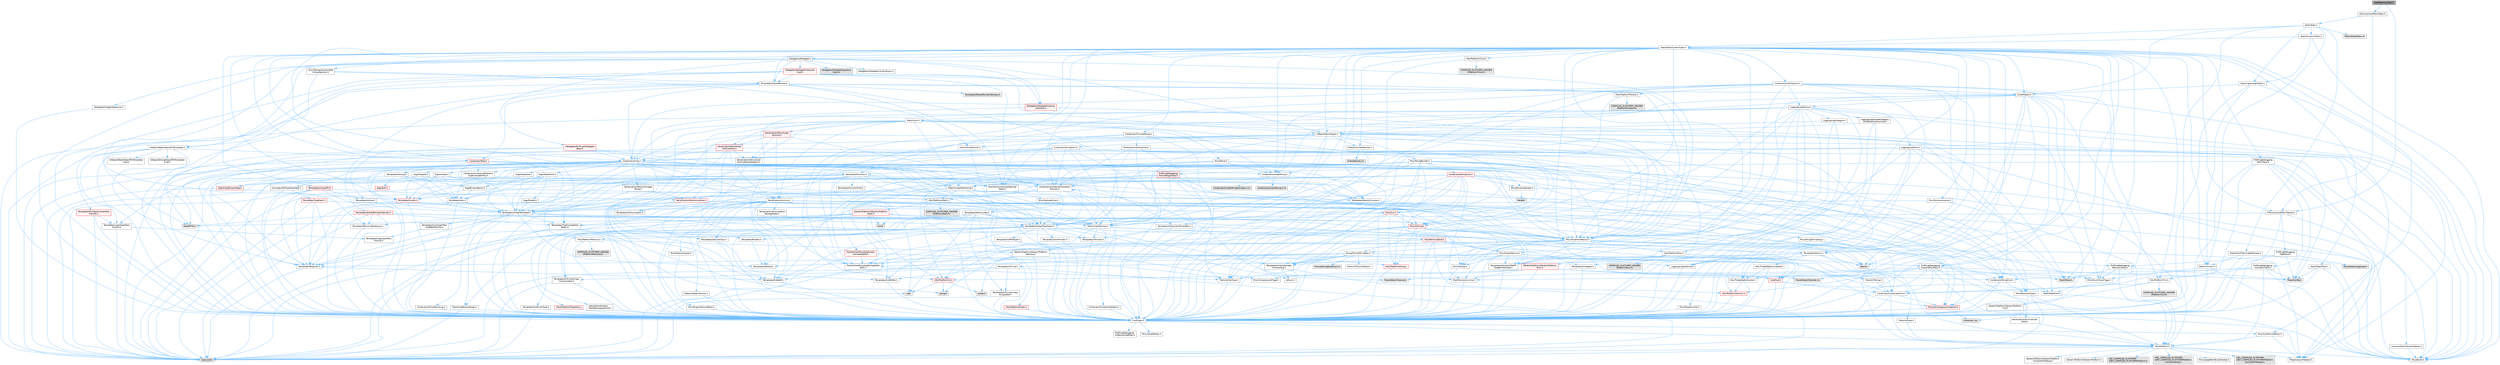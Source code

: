 digraph "SlateMemoryTags.h"
{
 // INTERACTIVE_SVG=YES
 // LATEX_PDF_SIZE
  bgcolor="transparent";
  edge [fontname=Helvetica,fontsize=10,labelfontname=Helvetica,labelfontsize=10];
  node [fontname=Helvetica,fontsize=10,shape=box,height=0.2,width=0.4];
  Node1 [id="Node000001",label="SlateMemoryTags.h",height=0.2,width=0.4,color="gray40", fillcolor="grey60", style="filled", fontcolor="black",tooltip=" "];
  Node1 -> Node2 [id="edge1_Node000001_Node000002",color="steelblue1",style="solid",tooltip=" "];
  Node2 [id="Node000002",label="HAL/LowLevelMemTracker.h",height=0.2,width=0.4,color="grey40", fillcolor="white", style="filled",URL="$d0/d14/LowLevelMemTracker_8h.html",tooltip=" "];
  Node2 -> Node3 [id="edge2_Node000002_Node000003",color="steelblue1",style="solid",tooltip=" "];
  Node3 [id="Node000003",label="CoreTypes.h",height=0.2,width=0.4,color="grey40", fillcolor="white", style="filled",URL="$dc/dec/CoreTypes_8h.html",tooltip=" "];
  Node3 -> Node4 [id="edge3_Node000003_Node000004",color="steelblue1",style="solid",tooltip=" "];
  Node4 [id="Node000004",label="HAL/Platform.h",height=0.2,width=0.4,color="grey40", fillcolor="white", style="filled",URL="$d9/dd0/Platform_8h.html",tooltip=" "];
  Node4 -> Node5 [id="edge4_Node000004_Node000005",color="steelblue1",style="solid",tooltip=" "];
  Node5 [id="Node000005",label="Misc/Build.h",height=0.2,width=0.4,color="grey40", fillcolor="white", style="filled",URL="$d3/dbb/Build_8h.html",tooltip=" "];
  Node4 -> Node6 [id="edge5_Node000004_Node000006",color="steelblue1",style="solid",tooltip=" "];
  Node6 [id="Node000006",label="Misc/LargeWorldCoordinates.h",height=0.2,width=0.4,color="grey40", fillcolor="white", style="filled",URL="$d2/dcb/LargeWorldCoordinates_8h.html",tooltip=" "];
  Node4 -> Node7 [id="edge6_Node000004_Node000007",color="steelblue1",style="solid",tooltip=" "];
  Node7 [id="Node000007",label="type_traits",height=0.2,width=0.4,color="grey60", fillcolor="#E0E0E0", style="filled",tooltip=" "];
  Node4 -> Node8 [id="edge7_Node000004_Node000008",color="steelblue1",style="solid",tooltip=" "];
  Node8 [id="Node000008",label="PreprocessorHelpers.h",height=0.2,width=0.4,color="grey40", fillcolor="white", style="filled",URL="$db/ddb/PreprocessorHelpers_8h.html",tooltip=" "];
  Node4 -> Node9 [id="edge8_Node000004_Node000009",color="steelblue1",style="solid",tooltip=" "];
  Node9 [id="Node000009",label="UBT_COMPILED_PLATFORM\l/UBT_COMPILED_PLATFORMPlatform\lCompilerPreSetup.h",height=0.2,width=0.4,color="grey60", fillcolor="#E0E0E0", style="filled",tooltip=" "];
  Node4 -> Node10 [id="edge9_Node000004_Node000010",color="steelblue1",style="solid",tooltip=" "];
  Node10 [id="Node000010",label="GenericPlatform/GenericPlatform\lCompilerPreSetup.h",height=0.2,width=0.4,color="grey40", fillcolor="white", style="filled",URL="$d9/dc8/GenericPlatformCompilerPreSetup_8h.html",tooltip=" "];
  Node4 -> Node11 [id="edge10_Node000004_Node000011",color="steelblue1",style="solid",tooltip=" "];
  Node11 [id="Node000011",label="GenericPlatform/GenericPlatform.h",height=0.2,width=0.4,color="grey40", fillcolor="white", style="filled",URL="$d6/d84/GenericPlatform_8h.html",tooltip=" "];
  Node4 -> Node12 [id="edge11_Node000004_Node000012",color="steelblue1",style="solid",tooltip=" "];
  Node12 [id="Node000012",label="UBT_COMPILED_PLATFORM\l/UBT_COMPILED_PLATFORMPlatform.h",height=0.2,width=0.4,color="grey60", fillcolor="#E0E0E0", style="filled",tooltip=" "];
  Node4 -> Node13 [id="edge12_Node000004_Node000013",color="steelblue1",style="solid",tooltip=" "];
  Node13 [id="Node000013",label="UBT_COMPILED_PLATFORM\l/UBT_COMPILED_PLATFORMPlatform\lCompilerSetup.h",height=0.2,width=0.4,color="grey60", fillcolor="#E0E0E0", style="filled",tooltip=" "];
  Node3 -> Node14 [id="edge13_Node000003_Node000014",color="steelblue1",style="solid",tooltip=" "];
  Node14 [id="Node000014",label="ProfilingDebugging\l/UMemoryDefines.h",height=0.2,width=0.4,color="grey40", fillcolor="white", style="filled",URL="$d2/da2/UMemoryDefines_8h.html",tooltip=" "];
  Node3 -> Node15 [id="edge14_Node000003_Node000015",color="steelblue1",style="solid",tooltip=" "];
  Node15 [id="Node000015",label="Misc/CoreMiscDefines.h",height=0.2,width=0.4,color="grey40", fillcolor="white", style="filled",URL="$da/d38/CoreMiscDefines_8h.html",tooltip=" "];
  Node15 -> Node4 [id="edge15_Node000015_Node000004",color="steelblue1",style="solid",tooltip=" "];
  Node15 -> Node8 [id="edge16_Node000015_Node000008",color="steelblue1",style="solid",tooltip=" "];
  Node3 -> Node16 [id="edge17_Node000003_Node000016",color="steelblue1",style="solid",tooltip=" "];
  Node16 [id="Node000016",label="Misc/CoreDefines.h",height=0.2,width=0.4,color="grey40", fillcolor="white", style="filled",URL="$d3/dd2/CoreDefines_8h.html",tooltip=" "];
  Node2 -> Node17 [id="edge18_Node000002_Node000017",color="steelblue1",style="solid",tooltip=" "];
  Node17 [id="Node000017",label="LowLevelMemTrackerDefines.h",height=0.2,width=0.4,color="grey40", fillcolor="white", style="filled",URL="$d0/d28/LowLevelMemTrackerDefines_8h.html",tooltip=" "];
  Node17 -> Node5 [id="edge19_Node000017_Node000005",color="steelblue1",style="solid",tooltip=" "];
  Node2 -> Node18 [id="edge20_Node000002_Node000018",color="steelblue1",style="solid",tooltip=" "];
  Node18 [id="Node000018",label="ProfilingDebugging\l/TagTrace.h",height=0.2,width=0.4,color="grey40", fillcolor="white", style="filled",URL="$de/d56/TagTrace_8h.html",tooltip=" "];
  Node18 -> Node3 [id="edge21_Node000018_Node000003",color="steelblue1",style="solid",tooltip=" "];
  Node18 -> Node19 [id="edge22_Node000018_Node000019",color="steelblue1",style="solid",tooltip=" "];
  Node19 [id="Node000019",label="ProfilingDebugging\l/MemoryTrace.h",height=0.2,width=0.4,color="grey40", fillcolor="white", style="filled",URL="$da/dd7/MemoryTrace_8h.html",tooltip=" "];
  Node19 -> Node4 [id="edge23_Node000019_Node000004",color="steelblue1",style="solid",tooltip=" "];
  Node19 -> Node20 [id="edge24_Node000019_Node000020",color="steelblue1",style="solid",tooltip=" "];
  Node20 [id="Node000020",label="Misc/EnumClassFlags.h",height=0.2,width=0.4,color="grey40", fillcolor="white", style="filled",URL="$d8/de7/EnumClassFlags_8h.html",tooltip=" "];
  Node19 -> Node21 [id="edge25_Node000019_Node000021",color="steelblue1",style="solid",tooltip=" "];
  Node21 [id="Node000021",label="Trace/Config.h",height=0.2,width=0.4,color="grey60", fillcolor="#E0E0E0", style="filled",tooltip=" "];
  Node19 -> Node22 [id="edge26_Node000019_Node000022",color="steelblue1",style="solid",tooltip=" "];
  Node22 [id="Node000022",label="Trace/Trace.h",height=0.2,width=0.4,color="grey60", fillcolor="#E0E0E0", style="filled",tooltip=" "];
  Node18 -> Node21 [id="edge27_Node000018_Node000021",color="steelblue1",style="solid",tooltip=" "];
  Node18 -> Node23 [id="edge28_Node000018_Node000023",color="steelblue1",style="solid",tooltip=" "];
  Node23 [id="Node000023",label="Trace/Detail/LogScope.h",height=0.2,width=0.4,color="grey60", fillcolor="#E0E0E0", style="filled",tooltip=" "];
  Node2 -> Node24 [id="edge29_Node000002_Node000024",color="steelblue1",style="solid",tooltip=" "];
  Node24 [id="Node000024",label="AutoRTFM.h",height=0.2,width=0.4,color="grey60", fillcolor="#E0E0E0", style="filled",tooltip=" "];
  Node1 -> Node25 [id="edge30_Node000001_Node000025",color="steelblue1",style="solid",tooltip=" "];
  Node25 [id="Node000025",label="HAL/LowLevelMemStats.h",height=0.2,width=0.4,color="grey40", fillcolor="white", style="filled",URL="$d6/d08/LowLevelMemStats_8h.html",tooltip=" "];
  Node25 -> Node2 [id="edge31_Node000025_Node000002",color="steelblue1",style="solid",tooltip=" "];
  Node25 -> Node26 [id="edge32_Node000025_Node000026",color="steelblue1",style="solid",tooltip=" "];
  Node26 [id="Node000026",label="Stats/Stats.h",height=0.2,width=0.4,color="grey40", fillcolor="white", style="filled",URL="$dc/d09/Stats_8h.html",tooltip=" "];
  Node26 -> Node27 [id="edge33_Node000026_Node000027",color="steelblue1",style="solid",tooltip=" "];
  Node27 [id="Node000027",label="CoreGlobals.h",height=0.2,width=0.4,color="grey40", fillcolor="white", style="filled",URL="$d5/d8c/CoreGlobals_8h.html",tooltip=" "];
  Node27 -> Node28 [id="edge34_Node000027_Node000028",color="steelblue1",style="solid",tooltip=" "];
  Node28 [id="Node000028",label="Containers/UnrealString.h",height=0.2,width=0.4,color="grey40", fillcolor="white", style="filled",URL="$d5/dba/UnrealString_8h.html",tooltip=" "];
  Node28 -> Node29 [id="edge35_Node000028_Node000029",color="steelblue1",style="solid",tooltip=" "];
  Node29 [id="Node000029",label="Containers/UnrealStringIncludes.h.inl",height=0.2,width=0.4,color="grey60", fillcolor="#E0E0E0", style="filled",tooltip=" "];
  Node28 -> Node30 [id="edge36_Node000028_Node000030",color="steelblue1",style="solid",tooltip=" "];
  Node30 [id="Node000030",label="Containers/UnrealString.h.inl",height=0.2,width=0.4,color="grey60", fillcolor="#E0E0E0", style="filled",tooltip=" "];
  Node28 -> Node31 [id="edge37_Node000028_Node000031",color="steelblue1",style="solid",tooltip=" "];
  Node31 [id="Node000031",label="Misc/StringFormatArg.h",height=0.2,width=0.4,color="grey40", fillcolor="white", style="filled",URL="$d2/d16/StringFormatArg_8h.html",tooltip=" "];
  Node31 -> Node32 [id="edge38_Node000031_Node000032",color="steelblue1",style="solid",tooltip=" "];
  Node32 [id="Node000032",label="Containers/ContainersFwd.h",height=0.2,width=0.4,color="grey40", fillcolor="white", style="filled",URL="$d4/d0a/ContainersFwd_8h.html",tooltip=" "];
  Node32 -> Node4 [id="edge39_Node000032_Node000004",color="steelblue1",style="solid",tooltip=" "];
  Node32 -> Node3 [id="edge40_Node000032_Node000003",color="steelblue1",style="solid",tooltip=" "];
  Node32 -> Node33 [id="edge41_Node000032_Node000033",color="steelblue1",style="solid",tooltip=" "];
  Node33 [id="Node000033",label="Traits/IsContiguousContainer.h",height=0.2,width=0.4,color="red", fillcolor="#FFF0F0", style="filled",URL="$d5/d3c/IsContiguousContainer_8h.html",tooltip=" "];
  Node33 -> Node3 [id="edge42_Node000033_Node000003",color="steelblue1",style="solid",tooltip=" "];
  Node33 -> Node35 [id="edge43_Node000033_Node000035",color="steelblue1",style="solid",tooltip=" "];
  Node35 [id="Node000035",label="initializer_list",height=0.2,width=0.4,color="grey60", fillcolor="#E0E0E0", style="filled",tooltip=" "];
  Node27 -> Node3 [id="edge44_Node000027_Node000003",color="steelblue1",style="solid",tooltip=" "];
  Node27 -> Node36 [id="edge45_Node000027_Node000036",color="steelblue1",style="solid",tooltip=" "];
  Node36 [id="Node000036",label="HAL/PlatformTLS.h",height=0.2,width=0.4,color="grey40", fillcolor="white", style="filled",URL="$d0/def/PlatformTLS_8h.html",tooltip=" "];
  Node36 -> Node3 [id="edge46_Node000036_Node000003",color="steelblue1",style="solid",tooltip=" "];
  Node36 -> Node37 [id="edge47_Node000036_Node000037",color="steelblue1",style="solid",tooltip=" "];
  Node37 [id="Node000037",label="GenericPlatform/GenericPlatform\lTLS.h",height=0.2,width=0.4,color="grey40", fillcolor="white", style="filled",URL="$d3/d3c/GenericPlatformTLS_8h.html",tooltip=" "];
  Node37 -> Node3 [id="edge48_Node000037_Node000003",color="steelblue1",style="solid",tooltip=" "];
  Node36 -> Node38 [id="edge49_Node000036_Node000038",color="steelblue1",style="solid",tooltip=" "];
  Node38 [id="Node000038",label="COMPILED_PLATFORM_HEADER\l(PlatformTLS.h)",height=0.2,width=0.4,color="grey60", fillcolor="#E0E0E0", style="filled",tooltip=" "];
  Node27 -> Node39 [id="edge50_Node000027_Node000039",color="steelblue1",style="solid",tooltip=" "];
  Node39 [id="Node000039",label="Logging/LogMacros.h",height=0.2,width=0.4,color="grey40", fillcolor="white", style="filled",URL="$d0/d16/LogMacros_8h.html",tooltip=" "];
  Node39 -> Node28 [id="edge51_Node000039_Node000028",color="steelblue1",style="solid",tooltip=" "];
  Node39 -> Node3 [id="edge52_Node000039_Node000003",color="steelblue1",style="solid",tooltip=" "];
  Node39 -> Node8 [id="edge53_Node000039_Node000008",color="steelblue1",style="solid",tooltip=" "];
  Node39 -> Node40 [id="edge54_Node000039_Node000040",color="steelblue1",style="solid",tooltip=" "];
  Node40 [id="Node000040",label="Logging/LogCategory.h",height=0.2,width=0.4,color="grey40", fillcolor="white", style="filled",URL="$d9/d36/LogCategory_8h.html",tooltip=" "];
  Node40 -> Node3 [id="edge55_Node000040_Node000003",color="steelblue1",style="solid",tooltip=" "];
  Node40 -> Node41 [id="edge56_Node000040_Node000041",color="steelblue1",style="solid",tooltip=" "];
  Node41 [id="Node000041",label="Logging/LogVerbosity.h",height=0.2,width=0.4,color="grey40", fillcolor="white", style="filled",URL="$d2/d8f/LogVerbosity_8h.html",tooltip=" "];
  Node41 -> Node3 [id="edge57_Node000041_Node000003",color="steelblue1",style="solid",tooltip=" "];
  Node40 -> Node42 [id="edge58_Node000040_Node000042",color="steelblue1",style="solid",tooltip=" "];
  Node42 [id="Node000042",label="UObject/NameTypes.h",height=0.2,width=0.4,color="grey40", fillcolor="white", style="filled",URL="$d6/d35/NameTypes_8h.html",tooltip=" "];
  Node42 -> Node3 [id="edge59_Node000042_Node000003",color="steelblue1",style="solid",tooltip=" "];
  Node42 -> Node43 [id="edge60_Node000042_Node000043",color="steelblue1",style="solid",tooltip=" "];
  Node43 [id="Node000043",label="Misc/AssertionMacros.h",height=0.2,width=0.4,color="grey40", fillcolor="white", style="filled",URL="$d0/dfa/AssertionMacros_8h.html",tooltip=" "];
  Node43 -> Node3 [id="edge61_Node000043_Node000003",color="steelblue1",style="solid",tooltip=" "];
  Node43 -> Node4 [id="edge62_Node000043_Node000004",color="steelblue1",style="solid",tooltip=" "];
  Node43 -> Node44 [id="edge63_Node000043_Node000044",color="steelblue1",style="solid",tooltip=" "];
  Node44 [id="Node000044",label="HAL/PlatformMisc.h",height=0.2,width=0.4,color="grey40", fillcolor="white", style="filled",URL="$d0/df5/PlatformMisc_8h.html",tooltip=" "];
  Node44 -> Node3 [id="edge64_Node000044_Node000003",color="steelblue1",style="solid",tooltip=" "];
  Node44 -> Node45 [id="edge65_Node000044_Node000045",color="steelblue1",style="solid",tooltip=" "];
  Node45 [id="Node000045",label="GenericPlatform/GenericPlatform\lMisc.h",height=0.2,width=0.4,color="red", fillcolor="#FFF0F0", style="filled",URL="$db/d9a/GenericPlatformMisc_8h.html",tooltip=" "];
  Node45 -> Node46 [id="edge66_Node000045_Node000046",color="steelblue1",style="solid",tooltip=" "];
  Node46 [id="Node000046",label="Containers/StringFwd.h",height=0.2,width=0.4,color="grey40", fillcolor="white", style="filled",URL="$df/d37/StringFwd_8h.html",tooltip=" "];
  Node46 -> Node3 [id="edge67_Node000046_Node000003",color="steelblue1",style="solid",tooltip=" "];
  Node46 -> Node47 [id="edge68_Node000046_Node000047",color="steelblue1",style="solid",tooltip=" "];
  Node47 [id="Node000047",label="Traits/ElementType.h",height=0.2,width=0.4,color="grey40", fillcolor="white", style="filled",URL="$d5/d4f/ElementType_8h.html",tooltip=" "];
  Node47 -> Node4 [id="edge69_Node000047_Node000004",color="steelblue1",style="solid",tooltip=" "];
  Node47 -> Node35 [id="edge70_Node000047_Node000035",color="steelblue1",style="solid",tooltip=" "];
  Node47 -> Node7 [id="edge71_Node000047_Node000007",color="steelblue1",style="solid",tooltip=" "];
  Node46 -> Node33 [id="edge72_Node000046_Node000033",color="steelblue1",style="solid",tooltip=" "];
  Node45 -> Node48 [id="edge73_Node000045_Node000048",color="steelblue1",style="solid",tooltip=" "];
  Node48 [id="Node000048",label="CoreFwd.h",height=0.2,width=0.4,color="red", fillcolor="#FFF0F0", style="filled",URL="$d1/d1e/CoreFwd_8h.html",tooltip=" "];
  Node48 -> Node3 [id="edge74_Node000048_Node000003",color="steelblue1",style="solid",tooltip=" "];
  Node48 -> Node32 [id="edge75_Node000048_Node000032",color="steelblue1",style="solid",tooltip=" "];
  Node48 -> Node49 [id="edge76_Node000048_Node000049",color="steelblue1",style="solid",tooltip=" "];
  Node49 [id="Node000049",label="Math/MathFwd.h",height=0.2,width=0.4,color="grey40", fillcolor="white", style="filled",URL="$d2/d10/MathFwd_8h.html",tooltip=" "];
  Node49 -> Node4 [id="edge77_Node000049_Node000004",color="steelblue1",style="solid",tooltip=" "];
  Node45 -> Node3 [id="edge78_Node000045_Node000003",color="steelblue1",style="solid",tooltip=" "];
  Node45 -> Node52 [id="edge79_Node000045_Node000052",color="steelblue1",style="solid",tooltip=" "];
  Node52 [id="Node000052",label="HAL/PlatformCrt.h",height=0.2,width=0.4,color="red", fillcolor="#FFF0F0", style="filled",URL="$d8/d75/PlatformCrt_8h.html",tooltip=" "];
  Node52 -> Node53 [id="edge80_Node000052_Node000053",color="steelblue1",style="solid",tooltip=" "];
  Node53 [id="Node000053",label="new",height=0.2,width=0.4,color="grey60", fillcolor="#E0E0E0", style="filled",tooltip=" "];
  Node52 -> Node54 [id="edge81_Node000052_Node000054",color="steelblue1",style="solid",tooltip=" "];
  Node54 [id="Node000054",label="wchar.h",height=0.2,width=0.4,color="grey60", fillcolor="#E0E0E0", style="filled",tooltip=" "];
  Node52 -> Node61 [id="edge82_Node000052_Node000061",color="steelblue1",style="solid",tooltip=" "];
  Node61 [id="Node000061",label="string.h",height=0.2,width=0.4,color="grey60", fillcolor="#E0E0E0", style="filled",tooltip=" "];
  Node45 -> Node62 [id="edge83_Node000045_Node000062",color="steelblue1",style="solid",tooltip=" "];
  Node62 [id="Node000062",label="Math/NumericLimits.h",height=0.2,width=0.4,color="grey40", fillcolor="white", style="filled",URL="$df/d1b/NumericLimits_8h.html",tooltip=" "];
  Node62 -> Node3 [id="edge84_Node000062_Node000003",color="steelblue1",style="solid",tooltip=" "];
  Node45 -> Node63 [id="edge85_Node000045_Node000063",color="steelblue1",style="solid",tooltip=" "];
  Node63 [id="Node000063",label="Misc/CompressionFlags.h",height=0.2,width=0.4,color="grey40", fillcolor="white", style="filled",URL="$d9/d76/CompressionFlags_8h.html",tooltip=" "];
  Node45 -> Node20 [id="edge86_Node000045_Node000020",color="steelblue1",style="solid",tooltip=" "];
  Node44 -> Node66 [id="edge87_Node000044_Node000066",color="steelblue1",style="solid",tooltip=" "];
  Node66 [id="Node000066",label="COMPILED_PLATFORM_HEADER\l(PlatformMisc.h)",height=0.2,width=0.4,color="grey60", fillcolor="#E0E0E0", style="filled",tooltip=" "];
  Node44 -> Node67 [id="edge88_Node000044_Node000067",color="steelblue1",style="solid",tooltip=" "];
  Node67 [id="Node000067",label="ProfilingDebugging\l/CpuProfilerTrace.h",height=0.2,width=0.4,color="grey40", fillcolor="white", style="filled",URL="$da/dcb/CpuProfilerTrace_8h.html",tooltip=" "];
  Node67 -> Node3 [id="edge89_Node000067_Node000003",color="steelblue1",style="solid",tooltip=" "];
  Node67 -> Node32 [id="edge90_Node000067_Node000032",color="steelblue1",style="solid",tooltip=" "];
  Node67 -> Node68 [id="edge91_Node000067_Node000068",color="steelblue1",style="solid",tooltip=" "];
  Node68 [id="Node000068",label="HAL/PlatformAtomics.h",height=0.2,width=0.4,color="red", fillcolor="#FFF0F0", style="filled",URL="$d3/d36/PlatformAtomics_8h.html",tooltip=" "];
  Node68 -> Node3 [id="edge92_Node000068_Node000003",color="steelblue1",style="solid",tooltip=" "];
  Node67 -> Node8 [id="edge93_Node000067_Node000008",color="steelblue1",style="solid",tooltip=" "];
  Node67 -> Node5 [id="edge94_Node000067_Node000005",color="steelblue1",style="solid",tooltip=" "];
  Node67 -> Node21 [id="edge95_Node000067_Node000021",color="steelblue1",style="solid",tooltip=" "];
  Node67 -> Node71 [id="edge96_Node000067_Node000071",color="steelblue1",style="solid",tooltip=" "];
  Node71 [id="Node000071",label="Trace/Detail/Channel.h",height=0.2,width=0.4,color="grey60", fillcolor="#E0E0E0", style="filled",tooltip=" "];
  Node67 -> Node72 [id="edge97_Node000067_Node000072",color="steelblue1",style="solid",tooltip=" "];
  Node72 [id="Node000072",label="Trace/Detail/Channel.inl",height=0.2,width=0.4,color="grey60", fillcolor="#E0E0E0", style="filled",tooltip=" "];
  Node67 -> Node22 [id="edge98_Node000067_Node000022",color="steelblue1",style="solid",tooltip=" "];
  Node43 -> Node8 [id="edge99_Node000043_Node000008",color="steelblue1",style="solid",tooltip=" "];
  Node43 -> Node73 [id="edge100_Node000043_Node000073",color="steelblue1",style="solid",tooltip=" "];
  Node73 [id="Node000073",label="Templates/EnableIf.h",height=0.2,width=0.4,color="grey40", fillcolor="white", style="filled",URL="$d7/d60/EnableIf_8h.html",tooltip=" "];
  Node73 -> Node3 [id="edge101_Node000073_Node000003",color="steelblue1",style="solid",tooltip=" "];
  Node43 -> Node74 [id="edge102_Node000043_Node000074",color="steelblue1",style="solid",tooltip=" "];
  Node74 [id="Node000074",label="Templates/IsArrayOrRefOf\lTypeByPredicate.h",height=0.2,width=0.4,color="grey40", fillcolor="white", style="filled",URL="$d6/da1/IsArrayOrRefOfTypeByPredicate_8h.html",tooltip=" "];
  Node74 -> Node3 [id="edge103_Node000074_Node000003",color="steelblue1",style="solid",tooltip=" "];
  Node43 -> Node75 [id="edge104_Node000043_Node000075",color="steelblue1",style="solid",tooltip=" "];
  Node75 [id="Node000075",label="Templates/IsValidVariadic\lFunctionArg.h",height=0.2,width=0.4,color="grey40", fillcolor="white", style="filled",URL="$d0/dc8/IsValidVariadicFunctionArg_8h.html",tooltip=" "];
  Node75 -> Node3 [id="edge105_Node000075_Node000003",color="steelblue1",style="solid",tooltip=" "];
  Node75 -> Node76 [id="edge106_Node000075_Node000076",color="steelblue1",style="solid",tooltip=" "];
  Node76 [id="Node000076",label="IsEnum.h",height=0.2,width=0.4,color="grey40", fillcolor="white", style="filled",URL="$d4/de5/IsEnum_8h.html",tooltip=" "];
  Node75 -> Node7 [id="edge107_Node000075_Node000007",color="steelblue1",style="solid",tooltip=" "];
  Node43 -> Node77 [id="edge108_Node000043_Node000077",color="steelblue1",style="solid",tooltip=" "];
  Node77 [id="Node000077",label="Traits/IsCharEncodingCompatible\lWith.h",height=0.2,width=0.4,color="grey40", fillcolor="white", style="filled",URL="$df/dd1/IsCharEncodingCompatibleWith_8h.html",tooltip=" "];
  Node77 -> Node7 [id="edge109_Node000077_Node000007",color="steelblue1",style="solid",tooltip=" "];
  Node77 -> Node78 [id="edge110_Node000077_Node000078",color="steelblue1",style="solid",tooltip=" "];
  Node78 [id="Node000078",label="Traits/IsCharType.h",height=0.2,width=0.4,color="grey40", fillcolor="white", style="filled",URL="$db/d51/IsCharType_8h.html",tooltip=" "];
  Node78 -> Node3 [id="edge111_Node000078_Node000003",color="steelblue1",style="solid",tooltip=" "];
  Node43 -> Node79 [id="edge112_Node000043_Node000079",color="steelblue1",style="solid",tooltip=" "];
  Node79 [id="Node000079",label="Misc/VarArgs.h",height=0.2,width=0.4,color="grey40", fillcolor="white", style="filled",URL="$d5/d6f/VarArgs_8h.html",tooltip=" "];
  Node79 -> Node3 [id="edge113_Node000079_Node000003",color="steelblue1",style="solid",tooltip=" "];
  Node43 -> Node80 [id="edge114_Node000043_Node000080",color="steelblue1",style="solid",tooltip=" "];
  Node80 [id="Node000080",label="String/FormatStringSan.h",height=0.2,width=0.4,color="grey40", fillcolor="white", style="filled",URL="$d3/d8b/FormatStringSan_8h.html",tooltip=" "];
  Node80 -> Node7 [id="edge115_Node000080_Node000007",color="steelblue1",style="solid",tooltip=" "];
  Node80 -> Node3 [id="edge116_Node000080_Node000003",color="steelblue1",style="solid",tooltip=" "];
  Node80 -> Node81 [id="edge117_Node000080_Node000081",color="steelblue1",style="solid",tooltip=" "];
  Node81 [id="Node000081",label="Templates/Requires.h",height=0.2,width=0.4,color="grey40", fillcolor="white", style="filled",URL="$dc/d96/Requires_8h.html",tooltip=" "];
  Node81 -> Node73 [id="edge118_Node000081_Node000073",color="steelblue1",style="solid",tooltip=" "];
  Node81 -> Node7 [id="edge119_Node000081_Node000007",color="steelblue1",style="solid",tooltip=" "];
  Node80 -> Node82 [id="edge120_Node000080_Node000082",color="steelblue1",style="solid",tooltip=" "];
  Node82 [id="Node000082",label="Templates/Identity.h",height=0.2,width=0.4,color="grey40", fillcolor="white", style="filled",URL="$d0/dd5/Identity_8h.html",tooltip=" "];
  Node80 -> Node75 [id="edge121_Node000080_Node000075",color="steelblue1",style="solid",tooltip=" "];
  Node80 -> Node78 [id="edge122_Node000080_Node000078",color="steelblue1",style="solid",tooltip=" "];
  Node80 -> Node83 [id="edge123_Node000080_Node000083",color="steelblue1",style="solid",tooltip=" "];
  Node83 [id="Node000083",label="Traits/IsTEnumAsByte.h",height=0.2,width=0.4,color="grey40", fillcolor="white", style="filled",URL="$d1/de6/IsTEnumAsByte_8h.html",tooltip=" "];
  Node80 -> Node84 [id="edge124_Node000080_Node000084",color="steelblue1",style="solid",tooltip=" "];
  Node84 [id="Node000084",label="Traits/IsTString.h",height=0.2,width=0.4,color="grey40", fillcolor="white", style="filled",URL="$d0/df8/IsTString_8h.html",tooltip=" "];
  Node84 -> Node32 [id="edge125_Node000084_Node000032",color="steelblue1",style="solid",tooltip=" "];
  Node80 -> Node32 [id="edge126_Node000080_Node000032",color="steelblue1",style="solid",tooltip=" "];
  Node80 -> Node85 [id="edge127_Node000080_Node000085",color="steelblue1",style="solid",tooltip=" "];
  Node85 [id="Node000085",label="FormatStringSanErrors.inl",height=0.2,width=0.4,color="grey60", fillcolor="#E0E0E0", style="filled",tooltip=" "];
  Node43 -> Node86 [id="edge128_Node000043_Node000086",color="steelblue1",style="solid",tooltip=" "];
  Node86 [id="Node000086",label="atomic",height=0.2,width=0.4,color="grey60", fillcolor="#E0E0E0", style="filled",tooltip=" "];
  Node42 -> Node87 [id="edge129_Node000042_Node000087",color="steelblue1",style="solid",tooltip=" "];
  Node87 [id="Node000087",label="HAL/UnrealMemory.h",height=0.2,width=0.4,color="grey40", fillcolor="white", style="filled",URL="$d9/d96/UnrealMemory_8h.html",tooltip=" "];
  Node87 -> Node3 [id="edge130_Node000087_Node000003",color="steelblue1",style="solid",tooltip=" "];
  Node87 -> Node88 [id="edge131_Node000087_Node000088",color="steelblue1",style="solid",tooltip=" "];
  Node88 [id="Node000088",label="GenericPlatform/GenericPlatform\lMemory.h",height=0.2,width=0.4,color="grey40", fillcolor="white", style="filled",URL="$dd/d22/GenericPlatformMemory_8h.html",tooltip=" "];
  Node88 -> Node48 [id="edge132_Node000088_Node000048",color="steelblue1",style="solid",tooltip=" "];
  Node88 -> Node3 [id="edge133_Node000088_Node000003",color="steelblue1",style="solid",tooltip=" "];
  Node88 -> Node89 [id="edge134_Node000088_Node000089",color="steelblue1",style="solid",tooltip=" "];
  Node89 [id="Node000089",label="HAL/PlatformString.h",height=0.2,width=0.4,color="red", fillcolor="#FFF0F0", style="filled",URL="$db/db5/PlatformString_8h.html",tooltip=" "];
  Node89 -> Node3 [id="edge135_Node000089_Node000003",color="steelblue1",style="solid",tooltip=" "];
  Node88 -> Node61 [id="edge136_Node000088_Node000061",color="steelblue1",style="solid",tooltip=" "];
  Node88 -> Node54 [id="edge137_Node000088_Node000054",color="steelblue1",style="solid",tooltip=" "];
  Node87 -> Node91 [id="edge138_Node000087_Node000091",color="steelblue1",style="solid",tooltip=" "];
  Node91 [id="Node000091",label="HAL/MemoryBase.h",height=0.2,width=0.4,color="red", fillcolor="#FFF0F0", style="filled",URL="$d6/d9f/MemoryBase_8h.html",tooltip=" "];
  Node91 -> Node3 [id="edge139_Node000091_Node000003",color="steelblue1",style="solid",tooltip=" "];
  Node91 -> Node68 [id="edge140_Node000091_Node000068",color="steelblue1",style="solid",tooltip=" "];
  Node91 -> Node52 [id="edge141_Node000091_Node000052",color="steelblue1",style="solid",tooltip=" "];
  Node91 -> Node93 [id="edge142_Node000091_Node000093",color="steelblue1",style="solid",tooltip=" "];
  Node93 [id="Node000093",label="Misc/OutputDevice.h",height=0.2,width=0.4,color="grey40", fillcolor="white", style="filled",URL="$d7/d32/OutputDevice_8h.html",tooltip=" "];
  Node93 -> Node48 [id="edge143_Node000093_Node000048",color="steelblue1",style="solid",tooltip=" "];
  Node93 -> Node3 [id="edge144_Node000093_Node000003",color="steelblue1",style="solid",tooltip=" "];
  Node93 -> Node41 [id="edge145_Node000093_Node000041",color="steelblue1",style="solid",tooltip=" "];
  Node93 -> Node79 [id="edge146_Node000093_Node000079",color="steelblue1",style="solid",tooltip=" "];
  Node93 -> Node74 [id="edge147_Node000093_Node000074",color="steelblue1",style="solid",tooltip=" "];
  Node93 -> Node75 [id="edge148_Node000093_Node000075",color="steelblue1",style="solid",tooltip=" "];
  Node93 -> Node77 [id="edge149_Node000093_Node000077",color="steelblue1",style="solid",tooltip=" "];
  Node91 -> Node94 [id="edge150_Node000091_Node000094",color="steelblue1",style="solid",tooltip=" "];
  Node94 [id="Node000094",label="Templates/Atomic.h",height=0.2,width=0.4,color="grey40", fillcolor="white", style="filled",URL="$d3/d91/Atomic_8h.html",tooltip=" "];
  Node94 -> Node95 [id="edge151_Node000094_Node000095",color="steelblue1",style="solid",tooltip=" "];
  Node95 [id="Node000095",label="HAL/ThreadSafeCounter.h",height=0.2,width=0.4,color="grey40", fillcolor="white", style="filled",URL="$dc/dc9/ThreadSafeCounter_8h.html",tooltip=" "];
  Node95 -> Node3 [id="edge152_Node000095_Node000003",color="steelblue1",style="solid",tooltip=" "];
  Node95 -> Node68 [id="edge153_Node000095_Node000068",color="steelblue1",style="solid",tooltip=" "];
  Node94 -> Node96 [id="edge154_Node000094_Node000096",color="steelblue1",style="solid",tooltip=" "];
  Node96 [id="Node000096",label="HAL/ThreadSafeCounter64.h",height=0.2,width=0.4,color="grey40", fillcolor="white", style="filled",URL="$d0/d12/ThreadSafeCounter64_8h.html",tooltip=" "];
  Node96 -> Node3 [id="edge155_Node000096_Node000003",color="steelblue1",style="solid",tooltip=" "];
  Node96 -> Node95 [id="edge156_Node000096_Node000095",color="steelblue1",style="solid",tooltip=" "];
  Node94 -> Node97 [id="edge157_Node000094_Node000097",color="steelblue1",style="solid",tooltip=" "];
  Node97 [id="Node000097",label="Templates/IsIntegral.h",height=0.2,width=0.4,color="grey40", fillcolor="white", style="filled",URL="$da/d64/IsIntegral_8h.html",tooltip=" "];
  Node97 -> Node3 [id="edge158_Node000097_Node000003",color="steelblue1",style="solid",tooltip=" "];
  Node94 -> Node98 [id="edge159_Node000094_Node000098",color="steelblue1",style="solid",tooltip=" "];
  Node98 [id="Node000098",label="Templates/IsTrivial.h",height=0.2,width=0.4,color="grey40", fillcolor="white", style="filled",URL="$da/d4c/IsTrivial_8h.html",tooltip=" "];
  Node98 -> Node99 [id="edge160_Node000098_Node000099",color="steelblue1",style="solid",tooltip=" "];
  Node99 [id="Node000099",label="Templates/AndOrNot.h",height=0.2,width=0.4,color="grey40", fillcolor="white", style="filled",URL="$db/d0a/AndOrNot_8h.html",tooltip=" "];
  Node99 -> Node3 [id="edge161_Node000099_Node000003",color="steelblue1",style="solid",tooltip=" "];
  Node98 -> Node100 [id="edge162_Node000098_Node000100",color="steelblue1",style="solid",tooltip=" "];
  Node100 [id="Node000100",label="Templates/IsTriviallyCopy\lConstructible.h",height=0.2,width=0.4,color="grey40", fillcolor="white", style="filled",URL="$d3/d78/IsTriviallyCopyConstructible_8h.html",tooltip=" "];
  Node100 -> Node3 [id="edge163_Node000100_Node000003",color="steelblue1",style="solid",tooltip=" "];
  Node100 -> Node7 [id="edge164_Node000100_Node000007",color="steelblue1",style="solid",tooltip=" "];
  Node98 -> Node101 [id="edge165_Node000098_Node000101",color="steelblue1",style="solid",tooltip=" "];
  Node101 [id="Node000101",label="Templates/IsTriviallyCopy\lAssignable.h",height=0.2,width=0.4,color="grey40", fillcolor="white", style="filled",URL="$d2/df2/IsTriviallyCopyAssignable_8h.html",tooltip=" "];
  Node101 -> Node3 [id="edge166_Node000101_Node000003",color="steelblue1",style="solid",tooltip=" "];
  Node101 -> Node7 [id="edge167_Node000101_Node000007",color="steelblue1",style="solid",tooltip=" "];
  Node98 -> Node7 [id="edge168_Node000098_Node000007",color="steelblue1",style="solid",tooltip=" "];
  Node94 -> Node102 [id="edge169_Node000094_Node000102",color="steelblue1",style="solid",tooltip=" "];
  Node102 [id="Node000102",label="Traits/IntType.h",height=0.2,width=0.4,color="grey40", fillcolor="white", style="filled",URL="$d7/deb/IntType_8h.html",tooltip=" "];
  Node102 -> Node4 [id="edge170_Node000102_Node000004",color="steelblue1",style="solid",tooltip=" "];
  Node94 -> Node86 [id="edge171_Node000094_Node000086",color="steelblue1",style="solid",tooltip=" "];
  Node87 -> Node103 [id="edge172_Node000087_Node000103",color="steelblue1",style="solid",tooltip=" "];
  Node103 [id="Node000103",label="HAL/PlatformMemory.h",height=0.2,width=0.4,color="grey40", fillcolor="white", style="filled",URL="$de/d68/PlatformMemory_8h.html",tooltip=" "];
  Node103 -> Node3 [id="edge173_Node000103_Node000003",color="steelblue1",style="solid",tooltip=" "];
  Node103 -> Node88 [id="edge174_Node000103_Node000088",color="steelblue1",style="solid",tooltip=" "];
  Node103 -> Node104 [id="edge175_Node000103_Node000104",color="steelblue1",style="solid",tooltip=" "];
  Node104 [id="Node000104",label="COMPILED_PLATFORM_HEADER\l(PlatformMemory.h)",height=0.2,width=0.4,color="grey60", fillcolor="#E0E0E0", style="filled",tooltip=" "];
  Node87 -> Node19 [id="edge176_Node000087_Node000019",color="steelblue1",style="solid",tooltip=" "];
  Node87 -> Node105 [id="edge177_Node000087_Node000105",color="steelblue1",style="solid",tooltip=" "];
  Node105 [id="Node000105",label="Templates/IsPointer.h",height=0.2,width=0.4,color="grey40", fillcolor="white", style="filled",URL="$d7/d05/IsPointer_8h.html",tooltip=" "];
  Node105 -> Node3 [id="edge178_Node000105_Node000003",color="steelblue1",style="solid",tooltip=" "];
  Node42 -> Node106 [id="edge179_Node000042_Node000106",color="steelblue1",style="solid",tooltip=" "];
  Node106 [id="Node000106",label="Templates/UnrealTypeTraits.h",height=0.2,width=0.4,color="grey40", fillcolor="white", style="filled",URL="$d2/d2d/UnrealTypeTraits_8h.html",tooltip=" "];
  Node106 -> Node3 [id="edge180_Node000106_Node000003",color="steelblue1",style="solid",tooltip=" "];
  Node106 -> Node105 [id="edge181_Node000106_Node000105",color="steelblue1",style="solid",tooltip=" "];
  Node106 -> Node43 [id="edge182_Node000106_Node000043",color="steelblue1",style="solid",tooltip=" "];
  Node106 -> Node99 [id="edge183_Node000106_Node000099",color="steelblue1",style="solid",tooltip=" "];
  Node106 -> Node73 [id="edge184_Node000106_Node000073",color="steelblue1",style="solid",tooltip=" "];
  Node106 -> Node107 [id="edge185_Node000106_Node000107",color="steelblue1",style="solid",tooltip=" "];
  Node107 [id="Node000107",label="Templates/IsArithmetic.h",height=0.2,width=0.4,color="grey40", fillcolor="white", style="filled",URL="$d2/d5d/IsArithmetic_8h.html",tooltip=" "];
  Node107 -> Node3 [id="edge186_Node000107_Node000003",color="steelblue1",style="solid",tooltip=" "];
  Node106 -> Node76 [id="edge187_Node000106_Node000076",color="steelblue1",style="solid",tooltip=" "];
  Node106 -> Node108 [id="edge188_Node000106_Node000108",color="steelblue1",style="solid",tooltip=" "];
  Node108 [id="Node000108",label="Templates/Models.h",height=0.2,width=0.4,color="grey40", fillcolor="white", style="filled",URL="$d3/d0c/Models_8h.html",tooltip=" "];
  Node108 -> Node82 [id="edge189_Node000108_Node000082",color="steelblue1",style="solid",tooltip=" "];
  Node106 -> Node109 [id="edge190_Node000106_Node000109",color="steelblue1",style="solid",tooltip=" "];
  Node109 [id="Node000109",label="Templates/IsPODType.h",height=0.2,width=0.4,color="grey40", fillcolor="white", style="filled",URL="$d7/db1/IsPODType_8h.html",tooltip=" "];
  Node109 -> Node3 [id="edge191_Node000109_Node000003",color="steelblue1",style="solid",tooltip=" "];
  Node106 -> Node110 [id="edge192_Node000106_Node000110",color="steelblue1",style="solid",tooltip=" "];
  Node110 [id="Node000110",label="Templates/IsUECoreType.h",height=0.2,width=0.4,color="grey40", fillcolor="white", style="filled",URL="$d1/db8/IsUECoreType_8h.html",tooltip=" "];
  Node110 -> Node3 [id="edge193_Node000110_Node000003",color="steelblue1",style="solid",tooltip=" "];
  Node110 -> Node7 [id="edge194_Node000110_Node000007",color="steelblue1",style="solid",tooltip=" "];
  Node106 -> Node100 [id="edge195_Node000106_Node000100",color="steelblue1",style="solid",tooltip=" "];
  Node42 -> Node111 [id="edge196_Node000042_Node000111",color="steelblue1",style="solid",tooltip=" "];
  Node111 [id="Node000111",label="Templates/UnrealTemplate.h",height=0.2,width=0.4,color="grey40", fillcolor="white", style="filled",URL="$d4/d24/UnrealTemplate_8h.html",tooltip=" "];
  Node111 -> Node3 [id="edge197_Node000111_Node000003",color="steelblue1",style="solid",tooltip=" "];
  Node111 -> Node105 [id="edge198_Node000111_Node000105",color="steelblue1",style="solid",tooltip=" "];
  Node111 -> Node87 [id="edge199_Node000111_Node000087",color="steelblue1",style="solid",tooltip=" "];
  Node111 -> Node112 [id="edge200_Node000111_Node000112",color="steelblue1",style="solid",tooltip=" "];
  Node112 [id="Node000112",label="Templates/CopyQualifiers\lAndRefsFromTo.h",height=0.2,width=0.4,color="grey40", fillcolor="white", style="filled",URL="$d3/db3/CopyQualifiersAndRefsFromTo_8h.html",tooltip=" "];
  Node112 -> Node113 [id="edge201_Node000112_Node000113",color="steelblue1",style="solid",tooltip=" "];
  Node113 [id="Node000113",label="Templates/CopyQualifiers\lFromTo.h",height=0.2,width=0.4,color="grey40", fillcolor="white", style="filled",URL="$d5/db4/CopyQualifiersFromTo_8h.html",tooltip=" "];
  Node111 -> Node106 [id="edge202_Node000111_Node000106",color="steelblue1",style="solid",tooltip=" "];
  Node111 -> Node114 [id="edge203_Node000111_Node000114",color="steelblue1",style="solid",tooltip=" "];
  Node114 [id="Node000114",label="Templates/RemoveReference.h",height=0.2,width=0.4,color="grey40", fillcolor="white", style="filled",URL="$da/dbe/RemoveReference_8h.html",tooltip=" "];
  Node114 -> Node3 [id="edge204_Node000114_Node000003",color="steelblue1",style="solid",tooltip=" "];
  Node111 -> Node81 [id="edge205_Node000111_Node000081",color="steelblue1",style="solid",tooltip=" "];
  Node111 -> Node115 [id="edge206_Node000111_Node000115",color="steelblue1",style="solid",tooltip=" "];
  Node115 [id="Node000115",label="Templates/TypeCompatible\lBytes.h",height=0.2,width=0.4,color="grey40", fillcolor="white", style="filled",URL="$df/d0a/TypeCompatibleBytes_8h.html",tooltip=" "];
  Node115 -> Node3 [id="edge207_Node000115_Node000003",color="steelblue1",style="solid",tooltip=" "];
  Node115 -> Node61 [id="edge208_Node000115_Node000061",color="steelblue1",style="solid",tooltip=" "];
  Node115 -> Node53 [id="edge209_Node000115_Node000053",color="steelblue1",style="solid",tooltip=" "];
  Node115 -> Node7 [id="edge210_Node000115_Node000007",color="steelblue1",style="solid",tooltip=" "];
  Node111 -> Node82 [id="edge211_Node000111_Node000082",color="steelblue1",style="solid",tooltip=" "];
  Node111 -> Node33 [id="edge212_Node000111_Node000033",color="steelblue1",style="solid",tooltip=" "];
  Node111 -> Node116 [id="edge213_Node000111_Node000116",color="steelblue1",style="solid",tooltip=" "];
  Node116 [id="Node000116",label="Traits/UseBitwiseSwap.h",height=0.2,width=0.4,color="grey40", fillcolor="white", style="filled",URL="$db/df3/UseBitwiseSwap_8h.html",tooltip=" "];
  Node116 -> Node3 [id="edge214_Node000116_Node000003",color="steelblue1",style="solid",tooltip=" "];
  Node116 -> Node7 [id="edge215_Node000116_Node000007",color="steelblue1",style="solid",tooltip=" "];
  Node111 -> Node7 [id="edge216_Node000111_Node000007",color="steelblue1",style="solid",tooltip=" "];
  Node42 -> Node28 [id="edge217_Node000042_Node000028",color="steelblue1",style="solid",tooltip=" "];
  Node42 -> Node117 [id="edge218_Node000042_Node000117",color="steelblue1",style="solid",tooltip=" "];
  Node117 [id="Node000117",label="HAL/CriticalSection.h",height=0.2,width=0.4,color="grey40", fillcolor="white", style="filled",URL="$d6/d90/CriticalSection_8h.html",tooltip=" "];
  Node117 -> Node118 [id="edge219_Node000117_Node000118",color="steelblue1",style="solid",tooltip=" "];
  Node118 [id="Node000118",label="HAL/PlatformMutex.h",height=0.2,width=0.4,color="red", fillcolor="#FFF0F0", style="filled",URL="$d9/d0b/PlatformMutex_8h.html",tooltip=" "];
  Node118 -> Node3 [id="edge220_Node000118_Node000003",color="steelblue1",style="solid",tooltip=" "];
  Node42 -> Node120 [id="edge221_Node000042_Node000120",color="steelblue1",style="solid",tooltip=" "];
  Node120 [id="Node000120",label="Containers/StringConv.h",height=0.2,width=0.4,color="grey40", fillcolor="white", style="filled",URL="$d3/ddf/StringConv_8h.html",tooltip=" "];
  Node120 -> Node3 [id="edge222_Node000120_Node000003",color="steelblue1",style="solid",tooltip=" "];
  Node120 -> Node43 [id="edge223_Node000120_Node000043",color="steelblue1",style="solid",tooltip=" "];
  Node120 -> Node121 [id="edge224_Node000120_Node000121",color="steelblue1",style="solid",tooltip=" "];
  Node121 [id="Node000121",label="Containers/ContainerAllocation\lPolicies.h",height=0.2,width=0.4,color="grey40", fillcolor="white", style="filled",URL="$d7/dff/ContainerAllocationPolicies_8h.html",tooltip=" "];
  Node121 -> Node3 [id="edge225_Node000121_Node000003",color="steelblue1",style="solid",tooltip=" "];
  Node121 -> Node122 [id="edge226_Node000121_Node000122",color="steelblue1",style="solid",tooltip=" "];
  Node122 [id="Node000122",label="Containers/ContainerHelpers.h",height=0.2,width=0.4,color="grey40", fillcolor="white", style="filled",URL="$d7/d33/ContainerHelpers_8h.html",tooltip=" "];
  Node122 -> Node3 [id="edge227_Node000122_Node000003",color="steelblue1",style="solid",tooltip=" "];
  Node121 -> Node121 [id="edge228_Node000121_Node000121",color="steelblue1",style="solid",tooltip=" "];
  Node121 -> Node123 [id="edge229_Node000121_Node000123",color="steelblue1",style="solid",tooltip=" "];
  Node123 [id="Node000123",label="HAL/PlatformMath.h",height=0.2,width=0.4,color="grey40", fillcolor="white", style="filled",URL="$dc/d53/PlatformMath_8h.html",tooltip=" "];
  Node123 -> Node3 [id="edge230_Node000123_Node000003",color="steelblue1",style="solid",tooltip=" "];
  Node123 -> Node124 [id="edge231_Node000123_Node000124",color="steelblue1",style="solid",tooltip=" "];
  Node124 [id="Node000124",label="GenericPlatform/GenericPlatform\lMath.h",height=0.2,width=0.4,color="red", fillcolor="#FFF0F0", style="filled",URL="$d5/d79/GenericPlatformMath_8h.html",tooltip=" "];
  Node124 -> Node3 [id="edge232_Node000124_Node000003",color="steelblue1",style="solid",tooltip=" "];
  Node124 -> Node32 [id="edge233_Node000124_Node000032",color="steelblue1",style="solid",tooltip=" "];
  Node124 -> Node52 [id="edge234_Node000124_Node000052",color="steelblue1",style="solid",tooltip=" "];
  Node124 -> Node99 [id="edge235_Node000124_Node000099",color="steelblue1",style="solid",tooltip=" "];
  Node124 -> Node106 [id="edge236_Node000124_Node000106",color="steelblue1",style="solid",tooltip=" "];
  Node124 -> Node81 [id="edge237_Node000124_Node000081",color="steelblue1",style="solid",tooltip=" "];
  Node124 -> Node115 [id="edge238_Node000124_Node000115",color="steelblue1",style="solid",tooltip=" "];
  Node124 -> Node129 [id="edge239_Node000124_Node000129",color="steelblue1",style="solid",tooltip=" "];
  Node129 [id="Node000129",label="limits",height=0.2,width=0.4,color="grey60", fillcolor="#E0E0E0", style="filled",tooltip=" "];
  Node124 -> Node7 [id="edge240_Node000124_Node000007",color="steelblue1",style="solid",tooltip=" "];
  Node123 -> Node130 [id="edge241_Node000123_Node000130",color="steelblue1",style="solid",tooltip=" "];
  Node130 [id="Node000130",label="COMPILED_PLATFORM_HEADER\l(PlatformMath.h)",height=0.2,width=0.4,color="grey60", fillcolor="#E0E0E0", style="filled",tooltip=" "];
  Node121 -> Node87 [id="edge242_Node000121_Node000087",color="steelblue1",style="solid",tooltip=" "];
  Node121 -> Node62 [id="edge243_Node000121_Node000062",color="steelblue1",style="solid",tooltip=" "];
  Node121 -> Node43 [id="edge244_Node000121_Node000043",color="steelblue1",style="solid",tooltip=" "];
  Node121 -> Node131 [id="edge245_Node000121_Node000131",color="steelblue1",style="solid",tooltip=" "];
  Node131 [id="Node000131",label="Templates/IsPolymorphic.h",height=0.2,width=0.4,color="grey40", fillcolor="white", style="filled",URL="$dc/d20/IsPolymorphic_8h.html",tooltip=" "];
  Node121 -> Node132 [id="edge246_Node000121_Node000132",color="steelblue1",style="solid",tooltip=" "];
  Node132 [id="Node000132",label="Templates/MemoryOps.h",height=0.2,width=0.4,color="grey40", fillcolor="white", style="filled",URL="$db/dea/MemoryOps_8h.html",tooltip=" "];
  Node132 -> Node3 [id="edge247_Node000132_Node000003",color="steelblue1",style="solid",tooltip=" "];
  Node132 -> Node87 [id="edge248_Node000132_Node000087",color="steelblue1",style="solid",tooltip=" "];
  Node132 -> Node101 [id="edge249_Node000132_Node000101",color="steelblue1",style="solid",tooltip=" "];
  Node132 -> Node100 [id="edge250_Node000132_Node000100",color="steelblue1",style="solid",tooltip=" "];
  Node132 -> Node81 [id="edge251_Node000132_Node000081",color="steelblue1",style="solid",tooltip=" "];
  Node132 -> Node106 [id="edge252_Node000132_Node000106",color="steelblue1",style="solid",tooltip=" "];
  Node132 -> Node116 [id="edge253_Node000132_Node000116",color="steelblue1",style="solid",tooltip=" "];
  Node132 -> Node53 [id="edge254_Node000132_Node000053",color="steelblue1",style="solid",tooltip=" "];
  Node132 -> Node7 [id="edge255_Node000132_Node000007",color="steelblue1",style="solid",tooltip=" "];
  Node121 -> Node115 [id="edge256_Node000121_Node000115",color="steelblue1",style="solid",tooltip=" "];
  Node121 -> Node7 [id="edge257_Node000121_Node000007",color="steelblue1",style="solid",tooltip=" "];
  Node120 -> Node133 [id="edge258_Node000120_Node000133",color="steelblue1",style="solid",tooltip=" "];
  Node133 [id="Node000133",label="Containers/Array.h",height=0.2,width=0.4,color="grey40", fillcolor="white", style="filled",URL="$df/dd0/Array_8h.html",tooltip=" "];
  Node133 -> Node3 [id="edge259_Node000133_Node000003",color="steelblue1",style="solid",tooltip=" "];
  Node133 -> Node43 [id="edge260_Node000133_Node000043",color="steelblue1",style="solid",tooltip=" "];
  Node133 -> Node134 [id="edge261_Node000133_Node000134",color="steelblue1",style="solid",tooltip=" "];
  Node134 [id="Node000134",label="Misc/IntrusiveUnsetOptional\lState.h",height=0.2,width=0.4,color="grey40", fillcolor="white", style="filled",URL="$d2/d0a/IntrusiveUnsetOptionalState_8h.html",tooltip=" "];
  Node134 -> Node135 [id="edge262_Node000134_Node000135",color="steelblue1",style="solid",tooltip=" "];
  Node135 [id="Node000135",label="Misc/OptionalFwd.h",height=0.2,width=0.4,color="grey40", fillcolor="white", style="filled",URL="$dc/d50/OptionalFwd_8h.html",tooltip=" "];
  Node133 -> Node136 [id="edge263_Node000133_Node000136",color="steelblue1",style="solid",tooltip=" "];
  Node136 [id="Node000136",label="Misc/ReverseIterate.h",height=0.2,width=0.4,color="grey40", fillcolor="white", style="filled",URL="$db/de3/ReverseIterate_8h.html",tooltip=" "];
  Node136 -> Node4 [id="edge264_Node000136_Node000004",color="steelblue1",style="solid",tooltip=" "];
  Node136 -> Node137 [id="edge265_Node000136_Node000137",color="steelblue1",style="solid",tooltip=" "];
  Node137 [id="Node000137",label="iterator",height=0.2,width=0.4,color="grey60", fillcolor="#E0E0E0", style="filled",tooltip=" "];
  Node133 -> Node87 [id="edge266_Node000133_Node000087",color="steelblue1",style="solid",tooltip=" "];
  Node133 -> Node106 [id="edge267_Node000133_Node000106",color="steelblue1",style="solid",tooltip=" "];
  Node133 -> Node111 [id="edge268_Node000133_Node000111",color="steelblue1",style="solid",tooltip=" "];
  Node133 -> Node138 [id="edge269_Node000133_Node000138",color="steelblue1",style="solid",tooltip=" "];
  Node138 [id="Node000138",label="Containers/AllowShrinking.h",height=0.2,width=0.4,color="grey40", fillcolor="white", style="filled",URL="$d7/d1a/AllowShrinking_8h.html",tooltip=" "];
  Node138 -> Node3 [id="edge270_Node000138_Node000003",color="steelblue1",style="solid",tooltip=" "];
  Node133 -> Node121 [id="edge271_Node000133_Node000121",color="steelblue1",style="solid",tooltip=" "];
  Node133 -> Node139 [id="edge272_Node000133_Node000139",color="steelblue1",style="solid",tooltip=" "];
  Node139 [id="Node000139",label="Containers/ContainerElement\lTypeCompatibility.h",height=0.2,width=0.4,color="grey40", fillcolor="white", style="filled",URL="$df/ddf/ContainerElementTypeCompatibility_8h.html",tooltip=" "];
  Node139 -> Node3 [id="edge273_Node000139_Node000003",color="steelblue1",style="solid",tooltip=" "];
  Node139 -> Node106 [id="edge274_Node000139_Node000106",color="steelblue1",style="solid",tooltip=" "];
  Node133 -> Node140 [id="edge275_Node000133_Node000140",color="steelblue1",style="solid",tooltip=" "];
  Node140 [id="Node000140",label="Serialization/Archive.h",height=0.2,width=0.4,color="grey40", fillcolor="white", style="filled",URL="$d7/d3b/Archive_8h.html",tooltip=" "];
  Node140 -> Node48 [id="edge276_Node000140_Node000048",color="steelblue1",style="solid",tooltip=" "];
  Node140 -> Node3 [id="edge277_Node000140_Node000003",color="steelblue1",style="solid",tooltip=" "];
  Node140 -> Node141 [id="edge278_Node000140_Node000141",color="steelblue1",style="solid",tooltip=" "];
  Node141 [id="Node000141",label="HAL/PlatformProperties.h",height=0.2,width=0.4,color="red", fillcolor="#FFF0F0", style="filled",URL="$d9/db0/PlatformProperties_8h.html",tooltip=" "];
  Node141 -> Node3 [id="edge279_Node000141_Node000003",color="steelblue1",style="solid",tooltip=" "];
  Node140 -> Node144 [id="edge280_Node000140_Node000144",color="steelblue1",style="solid",tooltip=" "];
  Node144 [id="Node000144",label="Internationalization\l/TextNamespaceFwd.h",height=0.2,width=0.4,color="grey40", fillcolor="white", style="filled",URL="$d8/d97/TextNamespaceFwd_8h.html",tooltip=" "];
  Node144 -> Node3 [id="edge281_Node000144_Node000003",color="steelblue1",style="solid",tooltip=" "];
  Node140 -> Node49 [id="edge282_Node000140_Node000049",color="steelblue1",style="solid",tooltip=" "];
  Node140 -> Node43 [id="edge283_Node000140_Node000043",color="steelblue1",style="solid",tooltip=" "];
  Node140 -> Node5 [id="edge284_Node000140_Node000005",color="steelblue1",style="solid",tooltip=" "];
  Node140 -> Node63 [id="edge285_Node000140_Node000063",color="steelblue1",style="solid",tooltip=" "];
  Node140 -> Node145 [id="edge286_Node000140_Node000145",color="steelblue1",style="solid",tooltip=" "];
  Node145 [id="Node000145",label="Misc/EngineVersionBase.h",height=0.2,width=0.4,color="grey40", fillcolor="white", style="filled",URL="$d5/d2b/EngineVersionBase_8h.html",tooltip=" "];
  Node145 -> Node3 [id="edge287_Node000145_Node000003",color="steelblue1",style="solid",tooltip=" "];
  Node140 -> Node79 [id="edge288_Node000140_Node000079",color="steelblue1",style="solid",tooltip=" "];
  Node140 -> Node146 [id="edge289_Node000140_Node000146",color="steelblue1",style="solid",tooltip=" "];
  Node146 [id="Node000146",label="Serialization/ArchiveCook\lData.h",height=0.2,width=0.4,color="grey40", fillcolor="white", style="filled",URL="$dc/db6/ArchiveCookData_8h.html",tooltip=" "];
  Node146 -> Node4 [id="edge290_Node000146_Node000004",color="steelblue1",style="solid",tooltip=" "];
  Node140 -> Node147 [id="edge291_Node000140_Node000147",color="steelblue1",style="solid",tooltip=" "];
  Node147 [id="Node000147",label="Serialization/ArchiveSave\lPackageData.h",height=0.2,width=0.4,color="grey40", fillcolor="white", style="filled",URL="$d1/d37/ArchiveSavePackageData_8h.html",tooltip=" "];
  Node140 -> Node73 [id="edge292_Node000140_Node000073",color="steelblue1",style="solid",tooltip=" "];
  Node140 -> Node74 [id="edge293_Node000140_Node000074",color="steelblue1",style="solid",tooltip=" "];
  Node140 -> Node148 [id="edge294_Node000140_Node000148",color="steelblue1",style="solid",tooltip=" "];
  Node148 [id="Node000148",label="Templates/IsEnumClass.h",height=0.2,width=0.4,color="grey40", fillcolor="white", style="filled",URL="$d7/d15/IsEnumClass_8h.html",tooltip=" "];
  Node148 -> Node3 [id="edge295_Node000148_Node000003",color="steelblue1",style="solid",tooltip=" "];
  Node148 -> Node99 [id="edge296_Node000148_Node000099",color="steelblue1",style="solid",tooltip=" "];
  Node140 -> Node128 [id="edge297_Node000140_Node000128",color="steelblue1",style="solid",tooltip=" "];
  Node128 [id="Node000128",label="Templates/IsSigned.h",height=0.2,width=0.4,color="grey40", fillcolor="white", style="filled",URL="$d8/dd8/IsSigned_8h.html",tooltip=" "];
  Node128 -> Node3 [id="edge298_Node000128_Node000003",color="steelblue1",style="solid",tooltip=" "];
  Node140 -> Node75 [id="edge299_Node000140_Node000075",color="steelblue1",style="solid",tooltip=" "];
  Node140 -> Node111 [id="edge300_Node000140_Node000111",color="steelblue1",style="solid",tooltip=" "];
  Node140 -> Node77 [id="edge301_Node000140_Node000077",color="steelblue1",style="solid",tooltip=" "];
  Node140 -> Node149 [id="edge302_Node000140_Node000149",color="steelblue1",style="solid",tooltip=" "];
  Node149 [id="Node000149",label="UObject/ObjectVersion.h",height=0.2,width=0.4,color="grey40", fillcolor="white", style="filled",URL="$da/d63/ObjectVersion_8h.html",tooltip=" "];
  Node149 -> Node3 [id="edge303_Node000149_Node000003",color="steelblue1",style="solid",tooltip=" "];
  Node133 -> Node150 [id="edge304_Node000133_Node000150",color="steelblue1",style="solid",tooltip=" "];
  Node150 [id="Node000150",label="Serialization/MemoryImage\lWriter.h",height=0.2,width=0.4,color="grey40", fillcolor="white", style="filled",URL="$d0/d08/MemoryImageWriter_8h.html",tooltip=" "];
  Node150 -> Node3 [id="edge305_Node000150_Node000003",color="steelblue1",style="solid",tooltip=" "];
  Node150 -> Node151 [id="edge306_Node000150_Node000151",color="steelblue1",style="solid",tooltip=" "];
  Node151 [id="Node000151",label="Serialization/MemoryLayout.h",height=0.2,width=0.4,color="red", fillcolor="#FFF0F0", style="filled",URL="$d7/d66/MemoryLayout_8h.html",tooltip=" "];
  Node151 -> Node46 [id="edge307_Node000151_Node000046",color="steelblue1",style="solid",tooltip=" "];
  Node151 -> Node87 [id="edge308_Node000151_Node000087",color="steelblue1",style="solid",tooltip=" "];
  Node151 -> Node73 [id="edge309_Node000151_Node000073",color="steelblue1",style="solid",tooltip=" "];
  Node151 -> Node131 [id="edge310_Node000151_Node000131",color="steelblue1",style="solid",tooltip=" "];
  Node151 -> Node108 [id="edge311_Node000151_Node000108",color="steelblue1",style="solid",tooltip=" "];
  Node151 -> Node111 [id="edge312_Node000151_Node000111",color="steelblue1",style="solid",tooltip=" "];
  Node133 -> Node164 [id="edge313_Node000133_Node000164",color="steelblue1",style="solid",tooltip=" "];
  Node164 [id="Node000164",label="Algo/Heapify.h",height=0.2,width=0.4,color="grey40", fillcolor="white", style="filled",URL="$d0/d2a/Heapify_8h.html",tooltip=" "];
  Node164 -> Node165 [id="edge314_Node000164_Node000165",color="steelblue1",style="solid",tooltip=" "];
  Node165 [id="Node000165",label="Algo/Impl/BinaryHeap.h",height=0.2,width=0.4,color="red", fillcolor="#FFF0F0", style="filled",URL="$d7/da3/Algo_2Impl_2BinaryHeap_8h.html",tooltip=" "];
  Node165 -> Node166 [id="edge315_Node000165_Node000166",color="steelblue1",style="solid",tooltip=" "];
  Node166 [id="Node000166",label="Templates/Invoke.h",height=0.2,width=0.4,color="red", fillcolor="#FFF0F0", style="filled",URL="$d7/deb/Invoke_8h.html",tooltip=" "];
  Node166 -> Node3 [id="edge316_Node000166_Node000003",color="steelblue1",style="solid",tooltip=" "];
  Node166 -> Node111 [id="edge317_Node000166_Node000111",color="steelblue1",style="solid",tooltip=" "];
  Node166 -> Node7 [id="edge318_Node000166_Node000007",color="steelblue1",style="solid",tooltip=" "];
  Node165 -> Node7 [id="edge319_Node000165_Node000007",color="steelblue1",style="solid",tooltip=" "];
  Node164 -> Node170 [id="edge320_Node000164_Node000170",color="steelblue1",style="solid",tooltip=" "];
  Node170 [id="Node000170",label="Templates/IdentityFunctor.h",height=0.2,width=0.4,color="grey40", fillcolor="white", style="filled",URL="$d7/d2e/IdentityFunctor_8h.html",tooltip=" "];
  Node170 -> Node4 [id="edge321_Node000170_Node000004",color="steelblue1",style="solid",tooltip=" "];
  Node164 -> Node166 [id="edge322_Node000164_Node000166",color="steelblue1",style="solid",tooltip=" "];
  Node164 -> Node171 [id="edge323_Node000164_Node000171",color="steelblue1",style="solid",tooltip=" "];
  Node171 [id="Node000171",label="Templates/Less.h",height=0.2,width=0.4,color="grey40", fillcolor="white", style="filled",URL="$de/dc8/Less_8h.html",tooltip=" "];
  Node171 -> Node3 [id="edge324_Node000171_Node000003",color="steelblue1",style="solid",tooltip=" "];
  Node171 -> Node111 [id="edge325_Node000171_Node000111",color="steelblue1",style="solid",tooltip=" "];
  Node164 -> Node111 [id="edge326_Node000164_Node000111",color="steelblue1",style="solid",tooltip=" "];
  Node133 -> Node172 [id="edge327_Node000133_Node000172",color="steelblue1",style="solid",tooltip=" "];
  Node172 [id="Node000172",label="Algo/HeapSort.h",height=0.2,width=0.4,color="grey40", fillcolor="white", style="filled",URL="$d3/d92/HeapSort_8h.html",tooltip=" "];
  Node172 -> Node165 [id="edge328_Node000172_Node000165",color="steelblue1",style="solid",tooltip=" "];
  Node172 -> Node170 [id="edge329_Node000172_Node000170",color="steelblue1",style="solid",tooltip=" "];
  Node172 -> Node171 [id="edge330_Node000172_Node000171",color="steelblue1",style="solid",tooltip=" "];
  Node172 -> Node111 [id="edge331_Node000172_Node000111",color="steelblue1",style="solid",tooltip=" "];
  Node133 -> Node173 [id="edge332_Node000133_Node000173",color="steelblue1",style="solid",tooltip=" "];
  Node173 [id="Node000173",label="Algo/IsHeap.h",height=0.2,width=0.4,color="grey40", fillcolor="white", style="filled",URL="$de/d32/IsHeap_8h.html",tooltip=" "];
  Node173 -> Node165 [id="edge333_Node000173_Node000165",color="steelblue1",style="solid",tooltip=" "];
  Node173 -> Node170 [id="edge334_Node000173_Node000170",color="steelblue1",style="solid",tooltip=" "];
  Node173 -> Node166 [id="edge335_Node000173_Node000166",color="steelblue1",style="solid",tooltip=" "];
  Node173 -> Node171 [id="edge336_Node000173_Node000171",color="steelblue1",style="solid",tooltip=" "];
  Node173 -> Node111 [id="edge337_Node000173_Node000111",color="steelblue1",style="solid",tooltip=" "];
  Node133 -> Node165 [id="edge338_Node000133_Node000165",color="steelblue1",style="solid",tooltip=" "];
  Node133 -> Node174 [id="edge339_Node000133_Node000174",color="steelblue1",style="solid",tooltip=" "];
  Node174 [id="Node000174",label="Algo/StableSort.h",height=0.2,width=0.4,color="grey40", fillcolor="white", style="filled",URL="$d7/d3c/StableSort_8h.html",tooltip=" "];
  Node174 -> Node175 [id="edge340_Node000174_Node000175",color="steelblue1",style="solid",tooltip=" "];
  Node175 [id="Node000175",label="Algo/BinarySearch.h",height=0.2,width=0.4,color="grey40", fillcolor="white", style="filled",URL="$db/db4/BinarySearch_8h.html",tooltip=" "];
  Node175 -> Node170 [id="edge341_Node000175_Node000170",color="steelblue1",style="solid",tooltip=" "];
  Node175 -> Node166 [id="edge342_Node000175_Node000166",color="steelblue1",style="solid",tooltip=" "];
  Node175 -> Node171 [id="edge343_Node000175_Node000171",color="steelblue1",style="solid",tooltip=" "];
  Node174 -> Node176 [id="edge344_Node000174_Node000176",color="steelblue1",style="solid",tooltip=" "];
  Node176 [id="Node000176",label="Algo/Rotate.h",height=0.2,width=0.4,color="grey40", fillcolor="white", style="filled",URL="$dd/da7/Rotate_8h.html",tooltip=" "];
  Node176 -> Node111 [id="edge345_Node000176_Node000111",color="steelblue1",style="solid",tooltip=" "];
  Node174 -> Node170 [id="edge346_Node000174_Node000170",color="steelblue1",style="solid",tooltip=" "];
  Node174 -> Node166 [id="edge347_Node000174_Node000166",color="steelblue1",style="solid",tooltip=" "];
  Node174 -> Node171 [id="edge348_Node000174_Node000171",color="steelblue1",style="solid",tooltip=" "];
  Node174 -> Node111 [id="edge349_Node000174_Node000111",color="steelblue1",style="solid",tooltip=" "];
  Node133 -> Node177 [id="edge350_Node000133_Node000177",color="steelblue1",style="solid",tooltip=" "];
  Node177 [id="Node000177",label="Concepts/GetTypeHashable.h",height=0.2,width=0.4,color="grey40", fillcolor="white", style="filled",URL="$d3/da2/GetTypeHashable_8h.html",tooltip=" "];
  Node177 -> Node3 [id="edge351_Node000177_Node000003",color="steelblue1",style="solid",tooltip=" "];
  Node177 -> Node155 [id="edge352_Node000177_Node000155",color="steelblue1",style="solid",tooltip=" "];
  Node155 [id="Node000155",label="Templates/TypeHash.h",height=0.2,width=0.4,color="red", fillcolor="#FFF0F0", style="filled",URL="$d1/d62/TypeHash_8h.html",tooltip=" "];
  Node155 -> Node3 [id="edge353_Node000155_Node000003",color="steelblue1",style="solid",tooltip=" "];
  Node155 -> Node81 [id="edge354_Node000155_Node000081",color="steelblue1",style="solid",tooltip=" "];
  Node155 -> Node156 [id="edge355_Node000155_Node000156",color="steelblue1",style="solid",tooltip=" "];
  Node156 [id="Node000156",label="Misc/Crc.h",height=0.2,width=0.4,color="red", fillcolor="#FFF0F0", style="filled",URL="$d4/dd2/Crc_8h.html",tooltip=" "];
  Node156 -> Node3 [id="edge356_Node000156_Node000003",color="steelblue1",style="solid",tooltip=" "];
  Node156 -> Node89 [id="edge357_Node000156_Node000089",color="steelblue1",style="solid",tooltip=" "];
  Node156 -> Node43 [id="edge358_Node000156_Node000043",color="steelblue1",style="solid",tooltip=" "];
  Node156 -> Node157 [id="edge359_Node000156_Node000157",color="steelblue1",style="solid",tooltip=" "];
  Node157 [id="Node000157",label="Misc/CString.h",height=0.2,width=0.4,color="red", fillcolor="#FFF0F0", style="filled",URL="$d2/d49/CString_8h.html",tooltip=" "];
  Node157 -> Node3 [id="edge360_Node000157_Node000003",color="steelblue1",style="solid",tooltip=" "];
  Node157 -> Node52 [id="edge361_Node000157_Node000052",color="steelblue1",style="solid",tooltip=" "];
  Node157 -> Node89 [id="edge362_Node000157_Node000089",color="steelblue1",style="solid",tooltip=" "];
  Node157 -> Node43 [id="edge363_Node000157_Node000043",color="steelblue1",style="solid",tooltip=" "];
  Node157 -> Node79 [id="edge364_Node000157_Node000079",color="steelblue1",style="solid",tooltip=" "];
  Node157 -> Node74 [id="edge365_Node000157_Node000074",color="steelblue1",style="solid",tooltip=" "];
  Node157 -> Node75 [id="edge366_Node000157_Node000075",color="steelblue1",style="solid",tooltip=" "];
  Node157 -> Node77 [id="edge367_Node000157_Node000077",color="steelblue1",style="solid",tooltip=" "];
  Node156 -> Node106 [id="edge368_Node000156_Node000106",color="steelblue1",style="solid",tooltip=" "];
  Node156 -> Node78 [id="edge369_Node000156_Node000078",color="steelblue1",style="solid",tooltip=" "];
  Node155 -> Node7 [id="edge370_Node000155_Node000007",color="steelblue1",style="solid",tooltip=" "];
  Node133 -> Node170 [id="edge371_Node000133_Node000170",color="steelblue1",style="solid",tooltip=" "];
  Node133 -> Node166 [id="edge372_Node000133_Node000166",color="steelblue1",style="solid",tooltip=" "];
  Node133 -> Node171 [id="edge373_Node000133_Node000171",color="steelblue1",style="solid",tooltip=" "];
  Node133 -> Node178 [id="edge374_Node000133_Node000178",color="steelblue1",style="solid",tooltip=" "];
  Node178 [id="Node000178",label="Templates/LosesQualifiers\lFromTo.h",height=0.2,width=0.4,color="grey40", fillcolor="white", style="filled",URL="$d2/db3/LosesQualifiersFromTo_8h.html",tooltip=" "];
  Node178 -> Node113 [id="edge375_Node000178_Node000113",color="steelblue1",style="solid",tooltip=" "];
  Node178 -> Node7 [id="edge376_Node000178_Node000007",color="steelblue1",style="solid",tooltip=" "];
  Node133 -> Node81 [id="edge377_Node000133_Node000081",color="steelblue1",style="solid",tooltip=" "];
  Node133 -> Node179 [id="edge378_Node000133_Node000179",color="steelblue1",style="solid",tooltip=" "];
  Node179 [id="Node000179",label="Templates/Sorting.h",height=0.2,width=0.4,color="grey40", fillcolor="white", style="filled",URL="$d3/d9e/Sorting_8h.html",tooltip=" "];
  Node179 -> Node3 [id="edge379_Node000179_Node000003",color="steelblue1",style="solid",tooltip=" "];
  Node179 -> Node175 [id="edge380_Node000179_Node000175",color="steelblue1",style="solid",tooltip=" "];
  Node179 -> Node180 [id="edge381_Node000179_Node000180",color="steelblue1",style="solid",tooltip=" "];
  Node180 [id="Node000180",label="Algo/Sort.h",height=0.2,width=0.4,color="red", fillcolor="#FFF0F0", style="filled",URL="$d1/d87/Sort_8h.html",tooltip=" "];
  Node179 -> Node123 [id="edge382_Node000179_Node000123",color="steelblue1",style="solid",tooltip=" "];
  Node179 -> Node171 [id="edge383_Node000179_Node000171",color="steelblue1",style="solid",tooltip=" "];
  Node133 -> Node183 [id="edge384_Node000133_Node000183",color="steelblue1",style="solid",tooltip=" "];
  Node183 [id="Node000183",label="Templates/AlignmentTemplates.h",height=0.2,width=0.4,color="grey40", fillcolor="white", style="filled",URL="$dd/d32/AlignmentTemplates_8h.html",tooltip=" "];
  Node183 -> Node3 [id="edge385_Node000183_Node000003",color="steelblue1",style="solid",tooltip=" "];
  Node183 -> Node97 [id="edge386_Node000183_Node000097",color="steelblue1",style="solid",tooltip=" "];
  Node183 -> Node105 [id="edge387_Node000183_Node000105",color="steelblue1",style="solid",tooltip=" "];
  Node133 -> Node47 [id="edge388_Node000133_Node000047",color="steelblue1",style="solid",tooltip=" "];
  Node133 -> Node129 [id="edge389_Node000133_Node000129",color="steelblue1",style="solid",tooltip=" "];
  Node133 -> Node7 [id="edge390_Node000133_Node000007",color="steelblue1",style="solid",tooltip=" "];
  Node120 -> Node157 [id="edge391_Node000120_Node000157",color="steelblue1",style="solid",tooltip=" "];
  Node120 -> Node184 [id="edge392_Node000120_Node000184",color="steelblue1",style="solid",tooltip=" "];
  Node184 [id="Node000184",label="Templates/IsArray.h",height=0.2,width=0.4,color="grey40", fillcolor="white", style="filled",URL="$d8/d8d/IsArray_8h.html",tooltip=" "];
  Node184 -> Node3 [id="edge393_Node000184_Node000003",color="steelblue1",style="solid",tooltip=" "];
  Node120 -> Node111 [id="edge394_Node000120_Node000111",color="steelblue1",style="solid",tooltip=" "];
  Node120 -> Node106 [id="edge395_Node000120_Node000106",color="steelblue1",style="solid",tooltip=" "];
  Node120 -> Node47 [id="edge396_Node000120_Node000047",color="steelblue1",style="solid",tooltip=" "];
  Node120 -> Node77 [id="edge397_Node000120_Node000077",color="steelblue1",style="solid",tooltip=" "];
  Node120 -> Node33 [id="edge398_Node000120_Node000033",color="steelblue1",style="solid",tooltip=" "];
  Node120 -> Node7 [id="edge399_Node000120_Node000007",color="steelblue1",style="solid",tooltip=" "];
  Node42 -> Node46 [id="edge400_Node000042_Node000046",color="steelblue1",style="solid",tooltip=" "];
  Node42 -> Node185 [id="edge401_Node000042_Node000185",color="steelblue1",style="solid",tooltip=" "];
  Node185 [id="Node000185",label="UObject/UnrealNames.h",height=0.2,width=0.4,color="grey40", fillcolor="white", style="filled",URL="$d8/db1/UnrealNames_8h.html",tooltip=" "];
  Node185 -> Node3 [id="edge402_Node000185_Node000003",color="steelblue1",style="solid",tooltip=" "];
  Node185 -> Node186 [id="edge403_Node000185_Node000186",color="steelblue1",style="solid",tooltip=" "];
  Node186 [id="Node000186",label="UnrealNames.inl",height=0.2,width=0.4,color="grey60", fillcolor="#E0E0E0", style="filled",tooltip=" "];
  Node42 -> Node94 [id="edge404_Node000042_Node000094",color="steelblue1",style="solid",tooltip=" "];
  Node42 -> Node151 [id="edge405_Node000042_Node000151",color="steelblue1",style="solid",tooltip=" "];
  Node42 -> Node134 [id="edge406_Node000042_Node000134",color="steelblue1",style="solid",tooltip=" "];
  Node42 -> Node187 [id="edge407_Node000042_Node000187",color="steelblue1",style="solid",tooltip=" "];
  Node187 [id="Node000187",label="Misc/StringBuilder.h",height=0.2,width=0.4,color="grey40", fillcolor="white", style="filled",URL="$d4/d52/StringBuilder_8h.html",tooltip=" "];
  Node187 -> Node46 [id="edge408_Node000187_Node000046",color="steelblue1",style="solid",tooltip=" "];
  Node187 -> Node188 [id="edge409_Node000187_Node000188",color="steelblue1",style="solid",tooltip=" "];
  Node188 [id="Node000188",label="Containers/StringView.h",height=0.2,width=0.4,color="red", fillcolor="#FFF0F0", style="filled",URL="$dd/dea/StringView_8h.html",tooltip=" "];
  Node188 -> Node3 [id="edge410_Node000188_Node000003",color="steelblue1",style="solid",tooltip=" "];
  Node188 -> Node46 [id="edge411_Node000188_Node000046",color="steelblue1",style="solid",tooltip=" "];
  Node188 -> Node87 [id="edge412_Node000188_Node000087",color="steelblue1",style="solid",tooltip=" "];
  Node188 -> Node62 [id="edge413_Node000188_Node000062",color="steelblue1",style="solid",tooltip=" "];
  Node188 -> Node182 [id="edge414_Node000188_Node000182",color="steelblue1",style="solid",tooltip=" "];
  Node182 [id="Node000182",label="Math/UnrealMathUtility.h",height=0.2,width=0.4,color="grey40", fillcolor="white", style="filled",URL="$db/db8/UnrealMathUtility_8h.html",tooltip=" "];
  Node182 -> Node3 [id="edge415_Node000182_Node000003",color="steelblue1",style="solid",tooltip=" "];
  Node182 -> Node43 [id="edge416_Node000182_Node000043",color="steelblue1",style="solid",tooltip=" "];
  Node182 -> Node123 [id="edge417_Node000182_Node000123",color="steelblue1",style="solid",tooltip=" "];
  Node182 -> Node49 [id="edge418_Node000182_Node000049",color="steelblue1",style="solid",tooltip=" "];
  Node182 -> Node82 [id="edge419_Node000182_Node000082",color="steelblue1",style="solid",tooltip=" "];
  Node182 -> Node81 [id="edge420_Node000182_Node000081",color="steelblue1",style="solid",tooltip=" "];
  Node188 -> Node156 [id="edge421_Node000188_Node000156",color="steelblue1",style="solid",tooltip=" "];
  Node188 -> Node157 [id="edge422_Node000188_Node000157",color="steelblue1",style="solid",tooltip=" "];
  Node188 -> Node136 [id="edge423_Node000188_Node000136",color="steelblue1",style="solid",tooltip=" "];
  Node188 -> Node81 [id="edge424_Node000188_Node000081",color="steelblue1",style="solid",tooltip=" "];
  Node188 -> Node111 [id="edge425_Node000188_Node000111",color="steelblue1",style="solid",tooltip=" "];
  Node188 -> Node47 [id="edge426_Node000188_Node000047",color="steelblue1",style="solid",tooltip=" "];
  Node188 -> Node77 [id="edge427_Node000188_Node000077",color="steelblue1",style="solid",tooltip=" "];
  Node188 -> Node78 [id="edge428_Node000188_Node000078",color="steelblue1",style="solid",tooltip=" "];
  Node188 -> Node33 [id="edge429_Node000188_Node000033",color="steelblue1",style="solid",tooltip=" "];
  Node188 -> Node7 [id="edge430_Node000188_Node000007",color="steelblue1",style="solid",tooltip=" "];
  Node187 -> Node3 [id="edge431_Node000187_Node000003",color="steelblue1",style="solid",tooltip=" "];
  Node187 -> Node89 [id="edge432_Node000187_Node000089",color="steelblue1",style="solid",tooltip=" "];
  Node187 -> Node87 [id="edge433_Node000187_Node000087",color="steelblue1",style="solid",tooltip=" "];
  Node187 -> Node43 [id="edge434_Node000187_Node000043",color="steelblue1",style="solid",tooltip=" "];
  Node187 -> Node157 [id="edge435_Node000187_Node000157",color="steelblue1",style="solid",tooltip=" "];
  Node187 -> Node73 [id="edge436_Node000187_Node000073",color="steelblue1",style="solid",tooltip=" "];
  Node187 -> Node74 [id="edge437_Node000187_Node000074",color="steelblue1",style="solid",tooltip=" "];
  Node187 -> Node75 [id="edge438_Node000187_Node000075",color="steelblue1",style="solid",tooltip=" "];
  Node187 -> Node81 [id="edge439_Node000187_Node000081",color="steelblue1",style="solid",tooltip=" "];
  Node187 -> Node111 [id="edge440_Node000187_Node000111",color="steelblue1",style="solid",tooltip=" "];
  Node187 -> Node106 [id="edge441_Node000187_Node000106",color="steelblue1",style="solid",tooltip=" "];
  Node187 -> Node77 [id="edge442_Node000187_Node000077",color="steelblue1",style="solid",tooltip=" "];
  Node187 -> Node191 [id="edge443_Node000187_Node000191",color="steelblue1",style="solid",tooltip=" "];
  Node191 [id="Node000191",label="Traits/IsCharEncodingSimply\lConvertibleTo.h",height=0.2,width=0.4,color="red", fillcolor="#FFF0F0", style="filled",URL="$d4/dee/IsCharEncodingSimplyConvertibleTo_8h.html",tooltip=" "];
  Node191 -> Node7 [id="edge444_Node000191_Node000007",color="steelblue1",style="solid",tooltip=" "];
  Node191 -> Node77 [id="edge445_Node000191_Node000077",color="steelblue1",style="solid",tooltip=" "];
  Node191 -> Node78 [id="edge446_Node000191_Node000078",color="steelblue1",style="solid",tooltip=" "];
  Node187 -> Node78 [id="edge447_Node000187_Node000078",color="steelblue1",style="solid",tooltip=" "];
  Node187 -> Node33 [id="edge448_Node000187_Node000033",color="steelblue1",style="solid",tooltip=" "];
  Node187 -> Node7 [id="edge449_Node000187_Node000007",color="steelblue1",style="solid",tooltip=" "];
  Node42 -> Node22 [id="edge450_Node000042_Node000022",color="steelblue1",style="solid",tooltip=" "];
  Node39 -> Node193 [id="edge451_Node000039_Node000193",color="steelblue1",style="solid",tooltip=" "];
  Node193 [id="Node000193",label="Logging/LogScopedCategory\lAndVerbosityOverride.h",height=0.2,width=0.4,color="grey40", fillcolor="white", style="filled",URL="$de/dba/LogScopedCategoryAndVerbosityOverride_8h.html",tooltip=" "];
  Node193 -> Node3 [id="edge452_Node000193_Node000003",color="steelblue1",style="solid",tooltip=" "];
  Node193 -> Node41 [id="edge453_Node000193_Node000041",color="steelblue1",style="solid",tooltip=" "];
  Node193 -> Node42 [id="edge454_Node000193_Node000042",color="steelblue1",style="solid",tooltip=" "];
  Node39 -> Node194 [id="edge455_Node000039_Node000194",color="steelblue1",style="solid",tooltip=" "];
  Node194 [id="Node000194",label="Logging/LogTrace.h",height=0.2,width=0.4,color="grey40", fillcolor="white", style="filled",URL="$d5/d91/LogTrace_8h.html",tooltip=" "];
  Node194 -> Node3 [id="edge456_Node000194_Node000003",color="steelblue1",style="solid",tooltip=" "];
  Node194 -> Node133 [id="edge457_Node000194_Node000133",color="steelblue1",style="solid",tooltip=" "];
  Node194 -> Node8 [id="edge458_Node000194_Node000008",color="steelblue1",style="solid",tooltip=" "];
  Node194 -> Node41 [id="edge459_Node000194_Node000041",color="steelblue1",style="solid",tooltip=" "];
  Node194 -> Node5 [id="edge460_Node000194_Node000005",color="steelblue1",style="solid",tooltip=" "];
  Node194 -> Node74 [id="edge461_Node000194_Node000074",color="steelblue1",style="solid",tooltip=" "];
  Node194 -> Node21 [id="edge462_Node000194_Node000021",color="steelblue1",style="solid",tooltip=" "];
  Node194 -> Node22 [id="edge463_Node000194_Node000022",color="steelblue1",style="solid",tooltip=" "];
  Node194 -> Node77 [id="edge464_Node000194_Node000077",color="steelblue1",style="solid",tooltip=" "];
  Node39 -> Node41 [id="edge465_Node000039_Node000041",color="steelblue1",style="solid",tooltip=" "];
  Node39 -> Node43 [id="edge466_Node000039_Node000043",color="steelblue1",style="solid",tooltip=" "];
  Node39 -> Node5 [id="edge467_Node000039_Node000005",color="steelblue1",style="solid",tooltip=" "];
  Node39 -> Node79 [id="edge468_Node000039_Node000079",color="steelblue1",style="solid",tooltip=" "];
  Node39 -> Node80 [id="edge469_Node000039_Node000080",color="steelblue1",style="solid",tooltip=" "];
  Node39 -> Node73 [id="edge470_Node000039_Node000073",color="steelblue1",style="solid",tooltip=" "];
  Node39 -> Node74 [id="edge471_Node000039_Node000074",color="steelblue1",style="solid",tooltip=" "];
  Node39 -> Node75 [id="edge472_Node000039_Node000075",color="steelblue1",style="solid",tooltip=" "];
  Node39 -> Node77 [id="edge473_Node000039_Node000077",color="steelblue1",style="solid",tooltip=" "];
  Node39 -> Node7 [id="edge474_Node000039_Node000007",color="steelblue1",style="solid",tooltip=" "];
  Node27 -> Node5 [id="edge475_Node000027_Node000005",color="steelblue1",style="solid",tooltip=" "];
  Node27 -> Node20 [id="edge476_Node000027_Node000020",color="steelblue1",style="solid",tooltip=" "];
  Node27 -> Node93 [id="edge477_Node000027_Node000093",color="steelblue1",style="solid",tooltip=" "];
  Node27 -> Node67 [id="edge478_Node000027_Node000067",color="steelblue1",style="solid",tooltip=" "];
  Node27 -> Node94 [id="edge479_Node000027_Node000094",color="steelblue1",style="solid",tooltip=" "];
  Node27 -> Node42 [id="edge480_Node000027_Node000042",color="steelblue1",style="solid",tooltip=" "];
  Node27 -> Node86 [id="edge481_Node000027_Node000086",color="steelblue1",style="solid",tooltip=" "];
  Node26 -> Node3 [id="edge482_Node000026_Node000003",color="steelblue1",style="solid",tooltip=" "];
  Node26 -> Node195 [id="edge483_Node000026_Node000195",color="steelblue1",style="solid",tooltip=" "];
  Node195 [id="Node000195",label="StatsCommon.h",height=0.2,width=0.4,color="grey40", fillcolor="white", style="filled",URL="$df/d16/StatsCommon_8h.html",tooltip=" "];
  Node195 -> Node3 [id="edge484_Node000195_Node000003",color="steelblue1",style="solid",tooltip=" "];
  Node195 -> Node5 [id="edge485_Node000195_Node000005",color="steelblue1",style="solid",tooltip=" "];
  Node195 -> Node20 [id="edge486_Node000195_Node000020",color="steelblue1",style="solid",tooltip=" "];
  Node26 -> Node196 [id="edge487_Node000026_Node000196",color="steelblue1",style="solid",tooltip=" "];
  Node196 [id="Node000196",label="Stats/DynamicStats.h",height=0.2,width=0.4,color="grey40", fillcolor="white", style="filled",URL="$dc/d24/DynamicStats_8h.html",tooltip=" "];
  Node196 -> Node5 [id="edge488_Node000196_Node000005",color="steelblue1",style="solid",tooltip=" "];
  Node196 -> Node197 [id="edge489_Node000196_Node000197",color="steelblue1",style="solid",tooltip=" "];
  Node197 [id="Node000197",label="Stats/LightweightStats.h",height=0.2,width=0.4,color="grey40", fillcolor="white", style="filled",URL="$d5/d66/LightweightStats_8h.html",tooltip=" "];
  Node197 -> Node3 [id="edge490_Node000197_Node000003",color="steelblue1",style="solid",tooltip=" "];
  Node197 -> Node27 [id="edge491_Node000197_Node000027",color="steelblue1",style="solid",tooltip=" "];
  Node197 -> Node5 [id="edge492_Node000197_Node000005",color="steelblue1",style="solid",tooltip=" "];
  Node197 -> Node195 [id="edge493_Node000197_Node000195",color="steelblue1",style="solid",tooltip=" "];
  Node196 -> Node198 [id="edge494_Node000196_Node000198",color="steelblue1",style="solid",tooltip=" "];
  Node198 [id="Node000198",label="Stats/StatsSystemTypes.h",height=0.2,width=0.4,color="grey40", fillcolor="white", style="filled",URL="$d1/d5a/StatsSystemTypes_8h.html",tooltip=" "];
  Node198 -> Node5 [id="edge495_Node000198_Node000005",color="steelblue1",style="solid",tooltip=" "];
  Node198 -> Node15 [id="edge496_Node000198_Node000015",color="steelblue1",style="solid",tooltip=" "];
  Node198 -> Node133 [id="edge497_Node000198_Node000133",color="steelblue1",style="solid",tooltip=" "];
  Node198 -> Node199 [id="edge498_Node000198_Node000199",color="steelblue1",style="solid",tooltip=" "];
  Node199 [id="Node000199",label="Containers/ChunkedArray.h",height=0.2,width=0.4,color="grey40", fillcolor="white", style="filled",URL="$d8/db0/ChunkedArray_8h.html",tooltip=" "];
  Node199 -> Node3 [id="edge499_Node000199_Node000003",color="steelblue1",style="solid",tooltip=" "];
  Node199 -> Node43 [id="edge500_Node000199_Node000043",color="steelblue1",style="solid",tooltip=" "];
  Node199 -> Node134 [id="edge501_Node000199_Node000134",color="steelblue1",style="solid",tooltip=" "];
  Node199 -> Node106 [id="edge502_Node000199_Node000106",color="steelblue1",style="solid",tooltip=" "];
  Node199 -> Node200 [id="edge503_Node000199_Node000200",color="steelblue1",style="solid",tooltip=" "];
  Node200 [id="Node000200",label="Containers/IndirectArray.h",height=0.2,width=0.4,color="grey40", fillcolor="white", style="filled",URL="$de/d0e/IndirectArray_8h.html",tooltip=" "];
  Node200 -> Node3 [id="edge504_Node000200_Node000003",color="steelblue1",style="solid",tooltip=" "];
  Node200 -> Node43 [id="edge505_Node000200_Node000043",color="steelblue1",style="solid",tooltip=" "];
  Node200 -> Node87 [id="edge506_Node000200_Node000087",color="steelblue1",style="solid",tooltip=" "];
  Node200 -> Node106 [id="edge507_Node000200_Node000106",color="steelblue1",style="solid",tooltip=" "];
  Node200 -> Node121 [id="edge508_Node000200_Node000121",color="steelblue1",style="solid",tooltip=" "];
  Node200 -> Node133 [id="edge509_Node000200_Node000133",color="steelblue1",style="solid",tooltip=" "];
  Node198 -> Node121 [id="edge510_Node000198_Node000121",color="steelblue1",style="solid",tooltip=" "];
  Node198 -> Node201 [id="edge511_Node000198_Node000201",color="steelblue1",style="solid",tooltip=" "];
  Node201 [id="Node000201",label="Containers/LockFreeList.h",height=0.2,width=0.4,color="grey40", fillcolor="white", style="filled",URL="$d4/de7/LockFreeList_8h.html",tooltip=" "];
  Node201 -> Node133 [id="edge512_Node000201_Node000133",color="steelblue1",style="solid",tooltip=" "];
  Node201 -> Node32 [id="edge513_Node000201_Node000032",color="steelblue1",style="solid",tooltip=" "];
  Node201 -> Node27 [id="edge514_Node000201_Node000027",color="steelblue1",style="solid",tooltip=" "];
  Node201 -> Node3 [id="edge515_Node000201_Node000003",color="steelblue1",style="solid",tooltip=" "];
  Node201 -> Node68 [id="edge516_Node000201_Node000068",color="steelblue1",style="solid",tooltip=" "];
  Node201 -> Node202 [id="edge517_Node000201_Node000202",color="steelblue1",style="solid",tooltip=" "];
  Node202 [id="Node000202",label="HAL/PlatformProcess.h",height=0.2,width=0.4,color="grey40", fillcolor="white", style="filled",URL="$d7/d52/PlatformProcess_8h.html",tooltip=" "];
  Node202 -> Node3 [id="edge518_Node000202_Node000003",color="steelblue1",style="solid",tooltip=" "];
  Node202 -> Node203 [id="edge519_Node000202_Node000203",color="steelblue1",style="solid",tooltip=" "];
  Node203 [id="Node000203",label="COMPILED_PLATFORM_HEADER\l(PlatformProcess.h)",height=0.2,width=0.4,color="grey60", fillcolor="#E0E0E0", style="filled",tooltip=" "];
  Node201 -> Node95 [id="edge520_Node000201_Node000095",color="steelblue1",style="solid",tooltip=" "];
  Node201 -> Node39 [id="edge521_Node000201_Node000039",color="steelblue1",style="solid",tooltip=" "];
  Node201 -> Node43 [id="edge522_Node000201_Node000043",color="steelblue1",style="solid",tooltip=" "];
  Node201 -> Node204 [id="edge523_Node000201_Node000204",color="steelblue1",style="solid",tooltip=" "];
  Node204 [id="Node000204",label="Misc/NoopCounter.h",height=0.2,width=0.4,color="grey40", fillcolor="white", style="filled",URL="$dd/dff/NoopCounter_8h.html",tooltip=" "];
  Node204 -> Node3 [id="edge524_Node000204_Node000003",color="steelblue1",style="solid",tooltip=" "];
  Node201 -> Node183 [id="edge525_Node000201_Node000183",color="steelblue1",style="solid",tooltip=" "];
  Node201 -> Node205 [id="edge526_Node000201_Node000205",color="steelblue1",style="solid",tooltip=" "];
  Node205 [id="Node000205",label="Templates/Function.h",height=0.2,width=0.4,color="grey40", fillcolor="white", style="filled",URL="$df/df5/Function_8h.html",tooltip=" "];
  Node205 -> Node3 [id="edge527_Node000205_Node000003",color="steelblue1",style="solid",tooltip=" "];
  Node205 -> Node43 [id="edge528_Node000205_Node000043",color="steelblue1",style="solid",tooltip=" "];
  Node205 -> Node134 [id="edge529_Node000205_Node000134",color="steelblue1",style="solid",tooltip=" "];
  Node205 -> Node87 [id="edge530_Node000205_Node000087",color="steelblue1",style="solid",tooltip=" "];
  Node205 -> Node206 [id="edge531_Node000205_Node000206",color="steelblue1",style="solid",tooltip=" "];
  Node206 [id="Node000206",label="Templates/FunctionFwd.h",height=0.2,width=0.4,color="grey40", fillcolor="white", style="filled",URL="$d6/d54/FunctionFwd_8h.html",tooltip=" "];
  Node205 -> Node106 [id="edge532_Node000205_Node000106",color="steelblue1",style="solid",tooltip=" "];
  Node205 -> Node166 [id="edge533_Node000205_Node000166",color="steelblue1",style="solid",tooltip=" "];
  Node205 -> Node111 [id="edge534_Node000205_Node000111",color="steelblue1",style="solid",tooltip=" "];
  Node205 -> Node81 [id="edge535_Node000205_Node000081",color="steelblue1",style="solid",tooltip=" "];
  Node205 -> Node182 [id="edge536_Node000205_Node000182",color="steelblue1",style="solid",tooltip=" "];
  Node205 -> Node53 [id="edge537_Node000205_Node000053",color="steelblue1",style="solid",tooltip=" "];
  Node205 -> Node7 [id="edge538_Node000205_Node000007",color="steelblue1",style="solid",tooltip=" "];
  Node201 -> Node86 [id="edge539_Node000201_Node000086",color="steelblue1",style="solid",tooltip=" "];
  Node198 -> Node28 [id="edge540_Node000198_Node000028",color="steelblue1",style="solid",tooltip=" "];
  Node198 -> Node27 [id="edge541_Node000198_Node000027",color="steelblue1",style="solid",tooltip=" "];
  Node198 -> Node3 [id="edge542_Node000198_Node000003",color="steelblue1",style="solid",tooltip=" "];
  Node198 -> Node207 [id="edge543_Node000198_Node000207",color="steelblue1",style="solid",tooltip=" "];
  Node207 [id="Node000207",label="Delegates/Delegate.h",height=0.2,width=0.4,color="grey40", fillcolor="white", style="filled",URL="$d4/d80/Delegate_8h.html",tooltip=" "];
  Node207 -> Node3 [id="edge544_Node000207_Node000003",color="steelblue1",style="solid",tooltip=" "];
  Node207 -> Node43 [id="edge545_Node000207_Node000043",color="steelblue1",style="solid",tooltip=" "];
  Node207 -> Node42 [id="edge546_Node000207_Node000042",color="steelblue1",style="solid",tooltip=" "];
  Node207 -> Node208 [id="edge547_Node000207_Node000208",color="steelblue1",style="solid",tooltip=" "];
  Node208 [id="Node000208",label="Templates/SharedPointer.h",height=0.2,width=0.4,color="grey40", fillcolor="white", style="filled",URL="$d2/d17/SharedPointer_8h.html",tooltip=" "];
  Node208 -> Node3 [id="edge548_Node000208_Node000003",color="steelblue1",style="solid",tooltip=" "];
  Node208 -> Node134 [id="edge549_Node000208_Node000134",color="steelblue1",style="solid",tooltip=" "];
  Node208 -> Node209 [id="edge550_Node000208_Node000209",color="steelblue1",style="solid",tooltip=" "];
  Node209 [id="Node000209",label="Templates/PointerIsConvertible\lFromTo.h",height=0.2,width=0.4,color="red", fillcolor="#FFF0F0", style="filled",URL="$d6/d65/PointerIsConvertibleFromTo_8h.html",tooltip=" "];
  Node209 -> Node3 [id="edge551_Node000209_Node000003",color="steelblue1",style="solid",tooltip=" "];
  Node209 -> Node178 [id="edge552_Node000209_Node000178",color="steelblue1",style="solid",tooltip=" "];
  Node209 -> Node7 [id="edge553_Node000209_Node000007",color="steelblue1",style="solid",tooltip=" "];
  Node208 -> Node43 [id="edge554_Node000208_Node000043",color="steelblue1",style="solid",tooltip=" "];
  Node208 -> Node87 [id="edge555_Node000208_Node000087",color="steelblue1",style="solid",tooltip=" "];
  Node208 -> Node133 [id="edge556_Node000208_Node000133",color="steelblue1",style="solid",tooltip=" "];
  Node208 -> Node210 [id="edge557_Node000208_Node000210",color="steelblue1",style="solid",tooltip=" "];
  Node210 [id="Node000210",label="Containers/Map.h",height=0.2,width=0.4,color="red", fillcolor="#FFF0F0", style="filled",URL="$df/d79/Map_8h.html",tooltip=" "];
  Node210 -> Node3 [id="edge558_Node000210_Node000003",color="steelblue1",style="solid",tooltip=" "];
  Node210 -> Node139 [id="edge559_Node000210_Node000139",color="steelblue1",style="solid",tooltip=" "];
  Node210 -> Node28 [id="edge560_Node000210_Node000028",color="steelblue1",style="solid",tooltip=" "];
  Node210 -> Node43 [id="edge561_Node000210_Node000043",color="steelblue1",style="solid",tooltip=" "];
  Node210 -> Node205 [id="edge562_Node000210_Node000205",color="steelblue1",style="solid",tooltip=" "];
  Node210 -> Node179 [id="edge563_Node000210_Node000179",color="steelblue1",style="solid",tooltip=" "];
  Node210 -> Node111 [id="edge564_Node000210_Node000111",color="steelblue1",style="solid",tooltip=" "];
  Node210 -> Node106 [id="edge565_Node000210_Node000106",color="steelblue1",style="solid",tooltip=" "];
  Node210 -> Node7 [id="edge566_Node000210_Node000007",color="steelblue1",style="solid",tooltip=" "];
  Node208 -> Node27 [id="edge567_Node000208_Node000027",color="steelblue1",style="solid",tooltip=" "];
  Node208 -> Node237 [id="edge568_Node000208_Node000237",color="steelblue1",style="solid",tooltip=" "];
  Node237 [id="Node000237",label="Templates/SharedPointerInternals.h",height=0.2,width=0.4,color="red", fillcolor="#FFF0F0", style="filled",URL="$de/d3a/SharedPointerInternals_8h.html",tooltip=" "];
  Node237 -> Node3 [id="edge569_Node000237_Node000003",color="steelblue1",style="solid",tooltip=" "];
  Node237 -> Node87 [id="edge570_Node000237_Node000087",color="steelblue1",style="solid",tooltip=" "];
  Node237 -> Node43 [id="edge571_Node000237_Node000043",color="steelblue1",style="solid",tooltip=" "];
  Node237 -> Node114 [id="edge572_Node000237_Node000114",color="steelblue1",style="solid",tooltip=" "];
  Node237 -> Node115 [id="edge573_Node000237_Node000115",color="steelblue1",style="solid",tooltip=" "];
  Node237 -> Node24 [id="edge574_Node000237_Node000024",color="steelblue1",style="solid",tooltip=" "];
  Node237 -> Node86 [id="edge575_Node000237_Node000086",color="steelblue1",style="solid",tooltip=" "];
  Node237 -> Node7 [id="edge576_Node000237_Node000007",color="steelblue1",style="solid",tooltip=" "];
  Node208 -> Node239 [id="edge577_Node000208_Node000239",color="steelblue1",style="solid",tooltip=" "];
  Node239 [id="Node000239",label="Templates/SharedPointerTesting.inl",height=0.2,width=0.4,color="grey60", fillcolor="#E0E0E0", style="filled",tooltip=" "];
  Node207 -> Node240 [id="edge578_Node000207_Node000240",color="steelblue1",style="solid",tooltip=" "];
  Node240 [id="Node000240",label="UObject/WeakObjectPtrTemplates.h",height=0.2,width=0.4,color="grey40", fillcolor="white", style="filled",URL="$d8/d3b/WeakObjectPtrTemplates_8h.html",tooltip=" "];
  Node240 -> Node3 [id="edge579_Node000240_Node000003",color="steelblue1",style="solid",tooltip=" "];
  Node240 -> Node178 [id="edge580_Node000240_Node000178",color="steelblue1",style="solid",tooltip=" "];
  Node240 -> Node81 [id="edge581_Node000240_Node000081",color="steelblue1",style="solid",tooltip=" "];
  Node240 -> Node210 [id="edge582_Node000240_Node000210",color="steelblue1",style="solid",tooltip=" "];
  Node240 -> Node241 [id="edge583_Node000240_Node000241",color="steelblue1",style="solid",tooltip=" "];
  Node241 [id="Node000241",label="UObject/WeakObjectPtrTemplates\lFwd.h",height=0.2,width=0.4,color="grey40", fillcolor="white", style="filled",URL="$db/deb/WeakObjectPtrTemplatesFwd_8h.html",tooltip=" "];
  Node240 -> Node242 [id="edge584_Node000240_Node000242",color="steelblue1",style="solid",tooltip=" "];
  Node242 [id="Node000242",label="UObject/StrongObjectPtrTemplates\lFwd.h",height=0.2,width=0.4,color="grey40", fillcolor="white", style="filled",URL="$df/d90/StrongObjectPtrTemplatesFwd_8h.html",tooltip=" "];
  Node240 -> Node7 [id="edge585_Node000240_Node000007",color="steelblue1",style="solid",tooltip=" "];
  Node207 -> Node243 [id="edge586_Node000207_Node000243",color="steelblue1",style="solid",tooltip=" "];
  Node243 [id="Node000243",label="Delegates/MulticastDelegate\lBase.h",height=0.2,width=0.4,color="red", fillcolor="#FFF0F0", style="filled",URL="$db/d16/MulticastDelegateBase_8h.html",tooltip=" "];
  Node243 -> Node24 [id="edge587_Node000243_Node000024",color="steelblue1",style="solid",tooltip=" "];
  Node243 -> Node3 [id="edge588_Node000243_Node000003",color="steelblue1",style="solid",tooltip=" "];
  Node243 -> Node121 [id="edge589_Node000243_Node000121",color="steelblue1",style="solid",tooltip=" "];
  Node243 -> Node133 [id="edge590_Node000243_Node000133",color="steelblue1",style="solid",tooltip=" "];
  Node243 -> Node182 [id="edge591_Node000243_Node000182",color="steelblue1",style="solid",tooltip=" "];
  Node207 -> Node235 [id="edge592_Node000207_Node000235",color="steelblue1",style="solid",tooltip=" "];
  Node235 [id="Node000235",label="Delegates/IntegerSequence.h",height=0.2,width=0.4,color="grey40", fillcolor="white", style="filled",URL="$d2/dcc/IntegerSequence_8h.html",tooltip=" "];
  Node235 -> Node3 [id="edge593_Node000235_Node000003",color="steelblue1",style="solid",tooltip=" "];
  Node207 -> Node24 [id="edge594_Node000207_Node000024",color="steelblue1",style="solid",tooltip=" "];
  Node207 -> Node254 [id="edge595_Node000207_Node000254",color="steelblue1",style="solid",tooltip=" "];
  Node254 [id="Node000254",label="Delegates/DelegateInstance\lInterface.h",height=0.2,width=0.4,color="red", fillcolor="#FFF0F0", style="filled",URL="$de/d82/DelegateInstanceInterface_8h.html",tooltip=" "];
  Node254 -> Node43 [id="edge596_Node000254_Node000043",color="steelblue1",style="solid",tooltip=" "];
  Node254 -> Node115 [id="edge597_Node000254_Node000115",color="steelblue1",style="solid",tooltip=" "];
  Node207 -> Node255 [id="edge598_Node000207_Node000255",color="steelblue1",style="solid",tooltip=" "];
  Node255 [id="Node000255",label="Delegates/DelegateInstances\lImpl.h",height=0.2,width=0.4,color="red", fillcolor="#FFF0F0", style="filled",URL="$d5/dc6/DelegateInstancesImpl_8h.html",tooltip=" "];
  Node255 -> Node3 [id="edge599_Node000255_Node000003",color="steelblue1",style="solid",tooltip=" "];
  Node255 -> Node254 [id="edge600_Node000255_Node000254",color="steelblue1",style="solid",tooltip=" "];
  Node255 -> Node43 [id="edge601_Node000255_Node000043",color="steelblue1",style="solid",tooltip=" "];
  Node255 -> Node114 [id="edge602_Node000255_Node000114",color="steelblue1",style="solid",tooltip=" "];
  Node255 -> Node208 [id="edge603_Node000255_Node000208",color="steelblue1",style="solid",tooltip=" "];
  Node255 -> Node106 [id="edge604_Node000255_Node000106",color="steelblue1",style="solid",tooltip=" "];
  Node255 -> Node42 [id="edge605_Node000255_Node000042",color="steelblue1",style="solid",tooltip=" "];
  Node255 -> Node240 [id="edge606_Node000255_Node000240",color="steelblue1",style="solid",tooltip=" "];
  Node207 -> Node256 [id="edge607_Node000207_Node000256",color="steelblue1",style="solid",tooltip=" "];
  Node256 [id="Node000256",label="Delegates/DelegateSignature\lImpl.inl",height=0.2,width=0.4,color="grey60", fillcolor="#E0E0E0", style="filled",tooltip=" "];
  Node207 -> Node257 [id="edge608_Node000207_Node000257",color="steelblue1",style="solid",tooltip=" "];
  Node257 [id="Node000257",label="Delegates/DelegateCombinations.h",height=0.2,width=0.4,color="grey40", fillcolor="white", style="filled",URL="$d3/d23/DelegateCombinations_8h.html",tooltip=" "];
  Node198 -> Node2 [id="edge609_Node000198_Node000002",color="steelblue1",style="solid",tooltip=" "];
  Node198 -> Node52 [id="edge610_Node000198_Node000052",color="steelblue1",style="solid",tooltip=" "];
  Node198 -> Node103 [id="edge611_Node000198_Node000103",color="steelblue1",style="solid",tooltip=" "];
  Node198 -> Node44 [id="edge612_Node000198_Node000044",color="steelblue1",style="solid",tooltip=" "];
  Node198 -> Node36 [id="edge613_Node000198_Node000036",color="steelblue1",style="solid",tooltip=" "];
  Node198 -> Node258 [id="edge614_Node000198_Node000258",color="steelblue1",style="solid",tooltip=" "];
  Node258 [id="Node000258",label="HAL/PlatformTime.h",height=0.2,width=0.4,color="grey40", fillcolor="white", style="filled",URL="$de/d9f/PlatformTime_8h.html",tooltip=" "];
  Node258 -> Node3 [id="edge615_Node000258_Node000003",color="steelblue1",style="solid",tooltip=" "];
  Node258 -> Node259 [id="edge616_Node000258_Node000259",color="steelblue1",style="solid",tooltip=" "];
  Node259 [id="Node000259",label="COMPILED_PLATFORM_HEADER\l(PlatformTime.h)",height=0.2,width=0.4,color="grey60", fillcolor="#E0E0E0", style="filled",tooltip=" "];
  Node198 -> Node95 [id="edge617_Node000198_Node000095",color="steelblue1",style="solid",tooltip=" "];
  Node198 -> Node87 [id="edge618_Node000198_Node000087",color="steelblue1",style="solid",tooltip=" "];
  Node198 -> Node260 [id="edge619_Node000198_Node000260",color="steelblue1",style="solid",tooltip=" "];
  Node260 [id="Node000260",label="Math/Color.h",height=0.2,width=0.4,color="grey40", fillcolor="white", style="filled",URL="$dd/dac/Color_8h.html",tooltip=" "];
  Node260 -> Node133 [id="edge620_Node000260_Node000133",color="steelblue1",style="solid",tooltip=" "];
  Node260 -> Node28 [id="edge621_Node000260_Node000028",color="steelblue1",style="solid",tooltip=" "];
  Node260 -> Node3 [id="edge622_Node000260_Node000003",color="steelblue1",style="solid",tooltip=" "];
  Node260 -> Node8 [id="edge623_Node000260_Node000008",color="steelblue1",style="solid",tooltip=" "];
  Node260 -> Node49 [id="edge624_Node000260_Node000049",color="steelblue1",style="solid",tooltip=" "];
  Node260 -> Node182 [id="edge625_Node000260_Node000182",color="steelblue1",style="solid",tooltip=" "];
  Node260 -> Node43 [id="edge626_Node000260_Node000043",color="steelblue1",style="solid",tooltip=" "];
  Node260 -> Node156 [id="edge627_Node000260_Node000156",color="steelblue1",style="solid",tooltip=" "];
  Node260 -> Node261 [id="edge628_Node000260_Node000261",color="steelblue1",style="solid",tooltip=" "];
  Node261 [id="Node000261",label="Misc/Parse.h",height=0.2,width=0.4,color="grey40", fillcolor="white", style="filled",URL="$dc/d71/Parse_8h.html",tooltip=" "];
  Node261 -> Node46 [id="edge629_Node000261_Node000046",color="steelblue1",style="solid",tooltip=" "];
  Node261 -> Node28 [id="edge630_Node000261_Node000028",color="steelblue1",style="solid",tooltip=" "];
  Node261 -> Node3 [id="edge631_Node000261_Node000003",color="steelblue1",style="solid",tooltip=" "];
  Node261 -> Node52 [id="edge632_Node000261_Node000052",color="steelblue1",style="solid",tooltip=" "];
  Node261 -> Node5 [id="edge633_Node000261_Node000005",color="steelblue1",style="solid",tooltip=" "];
  Node261 -> Node20 [id="edge634_Node000261_Node000020",color="steelblue1",style="solid",tooltip=" "];
  Node261 -> Node205 [id="edge635_Node000261_Node000205",color="steelblue1",style="solid",tooltip=" "];
  Node260 -> Node140 [id="edge636_Node000260_Node000140",color="steelblue1",style="solid",tooltip=" "];
  Node260 -> Node151 [id="edge637_Node000260_Node000151",color="steelblue1",style="solid",tooltip=" "];
  Node260 -> Node217 [id="edge638_Node000260_Node000217",color="steelblue1",style="solid",tooltip=" "];
  Node217 [id="Node000217",label="Serialization/Structured\lArchive.h",height=0.2,width=0.4,color="red", fillcolor="#FFF0F0", style="filled",URL="$d9/d1e/StructuredArchive_8h.html",tooltip=" "];
  Node217 -> Node133 [id="edge639_Node000217_Node000133",color="steelblue1",style="solid",tooltip=" "];
  Node217 -> Node121 [id="edge640_Node000217_Node000121",color="steelblue1",style="solid",tooltip=" "];
  Node217 -> Node3 [id="edge641_Node000217_Node000003",color="steelblue1",style="solid",tooltip=" "];
  Node217 -> Node5 [id="edge642_Node000217_Node000005",color="steelblue1",style="solid",tooltip=" "];
  Node217 -> Node140 [id="edge643_Node000217_Node000140",color="steelblue1",style="solid",tooltip=" "];
  Node217 -> Node220 [id="edge644_Node000217_Node000220",color="steelblue1",style="solid",tooltip=" "];
  Node220 [id="Node000220",label="Serialization/Structured\lArchiveNameHelpers.h",height=0.2,width=0.4,color="grey40", fillcolor="white", style="filled",URL="$d0/d7b/StructuredArchiveNameHelpers_8h.html",tooltip=" "];
  Node220 -> Node3 [id="edge645_Node000220_Node000003",color="steelblue1",style="solid",tooltip=" "];
  Node220 -> Node82 [id="edge646_Node000220_Node000082",color="steelblue1",style="solid",tooltip=" "];
  Node217 -> Node224 [id="edge647_Node000217_Node000224",color="steelblue1",style="solid",tooltip=" "];
  Node224 [id="Node000224",label="Serialization/Structured\lArchiveSlots.h",height=0.2,width=0.4,color="red", fillcolor="#FFF0F0", style="filled",URL="$d2/d87/StructuredArchiveSlots_8h.html",tooltip=" "];
  Node224 -> Node133 [id="edge648_Node000224_Node000133",color="steelblue1",style="solid",tooltip=" "];
  Node224 -> Node3 [id="edge649_Node000224_Node000003",color="steelblue1",style="solid",tooltip=" "];
  Node224 -> Node5 [id="edge650_Node000224_Node000005",color="steelblue1",style="solid",tooltip=" "];
  Node224 -> Node140 [id="edge651_Node000224_Node000140",color="steelblue1",style="solid",tooltip=" "];
  Node224 -> Node220 [id="edge652_Node000224_Node000220",color="steelblue1",style="solid",tooltip=" "];
  Node224 -> Node73 [id="edge653_Node000224_Node000073",color="steelblue1",style="solid",tooltip=" "];
  Node224 -> Node148 [id="edge654_Node000224_Node000148",color="steelblue1",style="solid",tooltip=" "];
  Node260 -> Node220 [id="edge655_Node000260_Node000220",color="steelblue1",style="solid",tooltip=" "];
  Node260 -> Node224 [id="edge656_Node000260_Node000224",color="steelblue1",style="solid",tooltip=" "];
  Node198 -> Node62 [id="edge657_Node000198_Node000062",color="steelblue1",style="solid",tooltip=" "];
  Node198 -> Node43 [id="edge658_Node000198_Node000043",color="steelblue1",style="solid",tooltip=" "];
  Node198 -> Node157 [id="edge659_Node000198_Node000157",color="steelblue1",style="solid",tooltip=" "];
  Node198 -> Node20 [id="edge660_Node000198_Node000020",color="steelblue1",style="solid",tooltip=" "];
  Node198 -> Node262 [id="edge661_Node000198_Node000262",color="steelblue1",style="solid",tooltip=" "];
  Node262 [id="Node000262",label="Misc/SourceLocation.h",height=0.2,width=0.4,color="grey40", fillcolor="white", style="filled",URL="$d3/d9a/SourceLocation_8h.html",tooltip=" "];
  Node262 -> Node3 [id="edge662_Node000262_Node000003",color="steelblue1",style="solid",tooltip=" "];
  Node262 -> Node4 [id="edge663_Node000262_Node000004",color="steelblue1",style="solid",tooltip=" "];
  Node262 -> Node111 [id="edge664_Node000262_Node000111",color="steelblue1",style="solid",tooltip=" "];
  Node198 -> Node252 [id="edge665_Node000198_Node000252",color="steelblue1",style="solid",tooltip=" "];
  Node252 [id="Node000252",label="Misc/TransactionallySafe\lCriticalSection.h",height=0.2,width=0.4,color="grey40", fillcolor="white", style="filled",URL="$da/d63/TransactionallySafeCriticalSection_8h.html",tooltip=" "];
  Node252 -> Node117 [id="edge666_Node000252_Node000117",color="steelblue1",style="solid",tooltip=" "];
  Node252 -> Node24 [id="edge667_Node000252_Node000024",color="steelblue1",style="solid",tooltip=" "];
  Node252 -> Node208 [id="edge668_Node000252_Node000208",color="steelblue1",style="solid",tooltip=" "];
  Node198 -> Node67 [id="edge669_Node000198_Node000067",color="steelblue1",style="solid",tooltip=" "];
  Node198 -> Node263 [id="edge670_Node000198_Node000263",color="steelblue1",style="solid",tooltip=" "];
  Node263 [id="Node000263",label="ProfilingDebugging\l/MiscTrace.h",height=0.2,width=0.4,color="grey40", fillcolor="white", style="filled",URL="$da/dcf/MiscTrace_8h.html",tooltip=" "];
  Node263 -> Node32 [id="edge671_Node000263_Node000032",color="steelblue1",style="solid",tooltip=" "];
  Node263 -> Node3 [id="edge672_Node000263_Node000003",color="steelblue1",style="solid",tooltip=" "];
  Node263 -> Node8 [id="edge673_Node000263_Node000008",color="steelblue1",style="solid",tooltip=" "];
  Node263 -> Node5 [id="edge674_Node000263_Node000005",color="steelblue1",style="solid",tooltip=" "];
  Node263 -> Node264 [id="edge675_Node000263_Node000264",color="steelblue1",style="solid",tooltip=" "];
  Node264 [id="Node000264",label="ProfilingDebugging\l/CallstackTrace.h",height=0.2,width=0.4,color="grey40", fillcolor="white", style="filled",URL="$d8/d43/CallstackTrace_8h.html",tooltip=" "];
  Node264 -> Node4 [id="edge676_Node000264_Node000004",color="steelblue1",style="solid",tooltip=" "];
  Node264 -> Node36 [id="edge677_Node000264_Node000036",color="steelblue1",style="solid",tooltip=" "];
  Node264 -> Node62 [id="edge678_Node000264_Node000062",color="steelblue1",style="solid",tooltip=" "];
  Node264 -> Node5 [id="edge679_Node000264_Node000005",color="steelblue1",style="solid",tooltip=" "];
  Node264 -> Node21 [id="edge680_Node000264_Node000021",color="steelblue1",style="solid",tooltip=" "];
  Node264 -> Node46 [id="edge681_Node000264_Node000046",color="steelblue1",style="solid",tooltip=" "];
  Node263 -> Node265 [id="edge682_Node000263_Node000265",color="steelblue1",style="solid",tooltip=" "];
  Node265 [id="Node000265",label="ProfilingDebugging\l/FormatArgsTrace.h",height=0.2,width=0.4,color="red", fillcolor="#FFF0F0", style="filled",URL="$d6/d18/FormatArgsTrace_8h.html",tooltip=" "];
  Node265 -> Node3 [id="edge683_Node000265_Node000003",color="steelblue1",style="solid",tooltip=" "];
  Node265 -> Node121 [id="edge684_Node000265_Node000121",color="steelblue1",style="solid",tooltip=" "];
  Node265 -> Node182 [id="edge685_Node000265_Node000182",color="steelblue1",style="solid",tooltip=" "];
  Node265 -> Node157 [id="edge686_Node000265_Node000157",color="steelblue1",style="solid",tooltip=" "];
  Node265 -> Node111 [id="edge687_Node000265_Node000111",color="steelblue1",style="solid",tooltip=" "];
  Node265 -> Node106 [id="edge688_Node000265_Node000106",color="steelblue1",style="solid",tooltip=" "];
  Node265 -> Node78 [id="edge689_Node000265_Node000078",color="steelblue1",style="solid",tooltip=" "];
  Node263 -> Node21 [id="edge690_Node000263_Node000021",color="steelblue1",style="solid",tooltip=" "];
  Node198 -> Node195 [id="edge691_Node000198_Node000195",color="steelblue1",style="solid",tooltip=" "];
  Node198 -> Node266 [id="edge692_Node000198_Node000266",color="steelblue1",style="solid",tooltip=" "];
  Node266 [id="Node000266",label="Stats/StatsTrace.h",height=0.2,width=0.4,color="grey40", fillcolor="white", style="filled",URL="$de/d20/StatsTrace_8h.html",tooltip=" "];
  Node266 -> Node3 [id="edge693_Node000266_Node000003",color="steelblue1",style="solid",tooltip=" "];
  Node266 -> Node5 [id="edge694_Node000266_Node000005",color="steelblue1",style="solid",tooltip=" "];
  Node266 -> Node21 [id="edge695_Node000266_Node000021",color="steelblue1",style="solid",tooltip=" "];
  Node198 -> Node94 [id="edge696_Node000198_Node000094",color="steelblue1",style="solid",tooltip=" "];
  Node198 -> Node208 [id="edge697_Node000198_Node000208",color="steelblue1",style="solid",tooltip=" "];
  Node198 -> Node115 [id="edge698_Node000198_Node000115",color="steelblue1",style="solid",tooltip=" "];
  Node198 -> Node229 [id="edge699_Node000198_Node000229",color="steelblue1",style="solid",tooltip=" "];
  Node229 [id="Node000229",label="Templates/UniquePtr.h",height=0.2,width=0.4,color="red", fillcolor="#FFF0F0", style="filled",URL="$de/d1a/UniquePtr_8h.html",tooltip=" "];
  Node229 -> Node3 [id="edge700_Node000229_Node000003",color="steelblue1",style="solid",tooltip=" "];
  Node229 -> Node111 [id="edge701_Node000229_Node000111",color="steelblue1",style="solid",tooltip=" "];
  Node229 -> Node184 [id="edge702_Node000229_Node000184",color="steelblue1",style="solid",tooltip=" "];
  Node229 -> Node81 [id="edge703_Node000229_Node000081",color="steelblue1",style="solid",tooltip=" "];
  Node229 -> Node151 [id="edge704_Node000229_Node000151",color="steelblue1",style="solid",tooltip=" "];
  Node229 -> Node7 [id="edge705_Node000229_Node000007",color="steelblue1",style="solid",tooltip=" "];
  Node198 -> Node111 [id="edge706_Node000198_Node000111",color="steelblue1",style="solid",tooltip=" "];
  Node198 -> Node71 [id="edge707_Node000198_Node000071",color="steelblue1",style="solid",tooltip=" "];
  Node198 -> Node72 [id="edge708_Node000198_Node000072",color="steelblue1",style="solid",tooltip=" "];
  Node198 -> Node22 [id="edge709_Node000198_Node000022",color="steelblue1",style="solid",tooltip=" "];
  Node198 -> Node42 [id="edge710_Node000198_Node000042",color="steelblue1",style="solid",tooltip=" "];
  Node198 -> Node185 [id="edge711_Node000198_Node000185",color="steelblue1",style="solid",tooltip=" "];
  Node26 -> Node267 [id="edge712_Node000026_Node000267",color="steelblue1",style="solid",tooltip=" "];
  Node267 [id="Node000267",label="Stats/HitchTrackingStatScope.h",height=0.2,width=0.4,color="grey40", fillcolor="white", style="filled",URL="$d2/d93/HitchTrackingStatScope_8h.html",tooltip=" "];
  Node267 -> Node3 [id="edge713_Node000267_Node000003",color="steelblue1",style="solid",tooltip=" "];
  Node267 -> Node5 [id="edge714_Node000267_Node000005",color="steelblue1",style="solid",tooltip=" "];
  Node267 -> Node195 [id="edge715_Node000267_Node000195",color="steelblue1",style="solid",tooltip=" "];
  Node26 -> Node197 [id="edge716_Node000026_Node000197",color="steelblue1",style="solid",tooltip=" "];
  Node26 -> Node198 [id="edge717_Node000026_Node000198",color="steelblue1",style="solid",tooltip=" "];
  Node26 -> Node268 [id="edge718_Node000026_Node000268",color="steelblue1",style="solid",tooltip=" "];
  Node268 [id="Node000268",label="Stats/GlobalStats.inl",height=0.2,width=0.4,color="grey60", fillcolor="#E0E0E0", style="filled",tooltip=" "];
}
